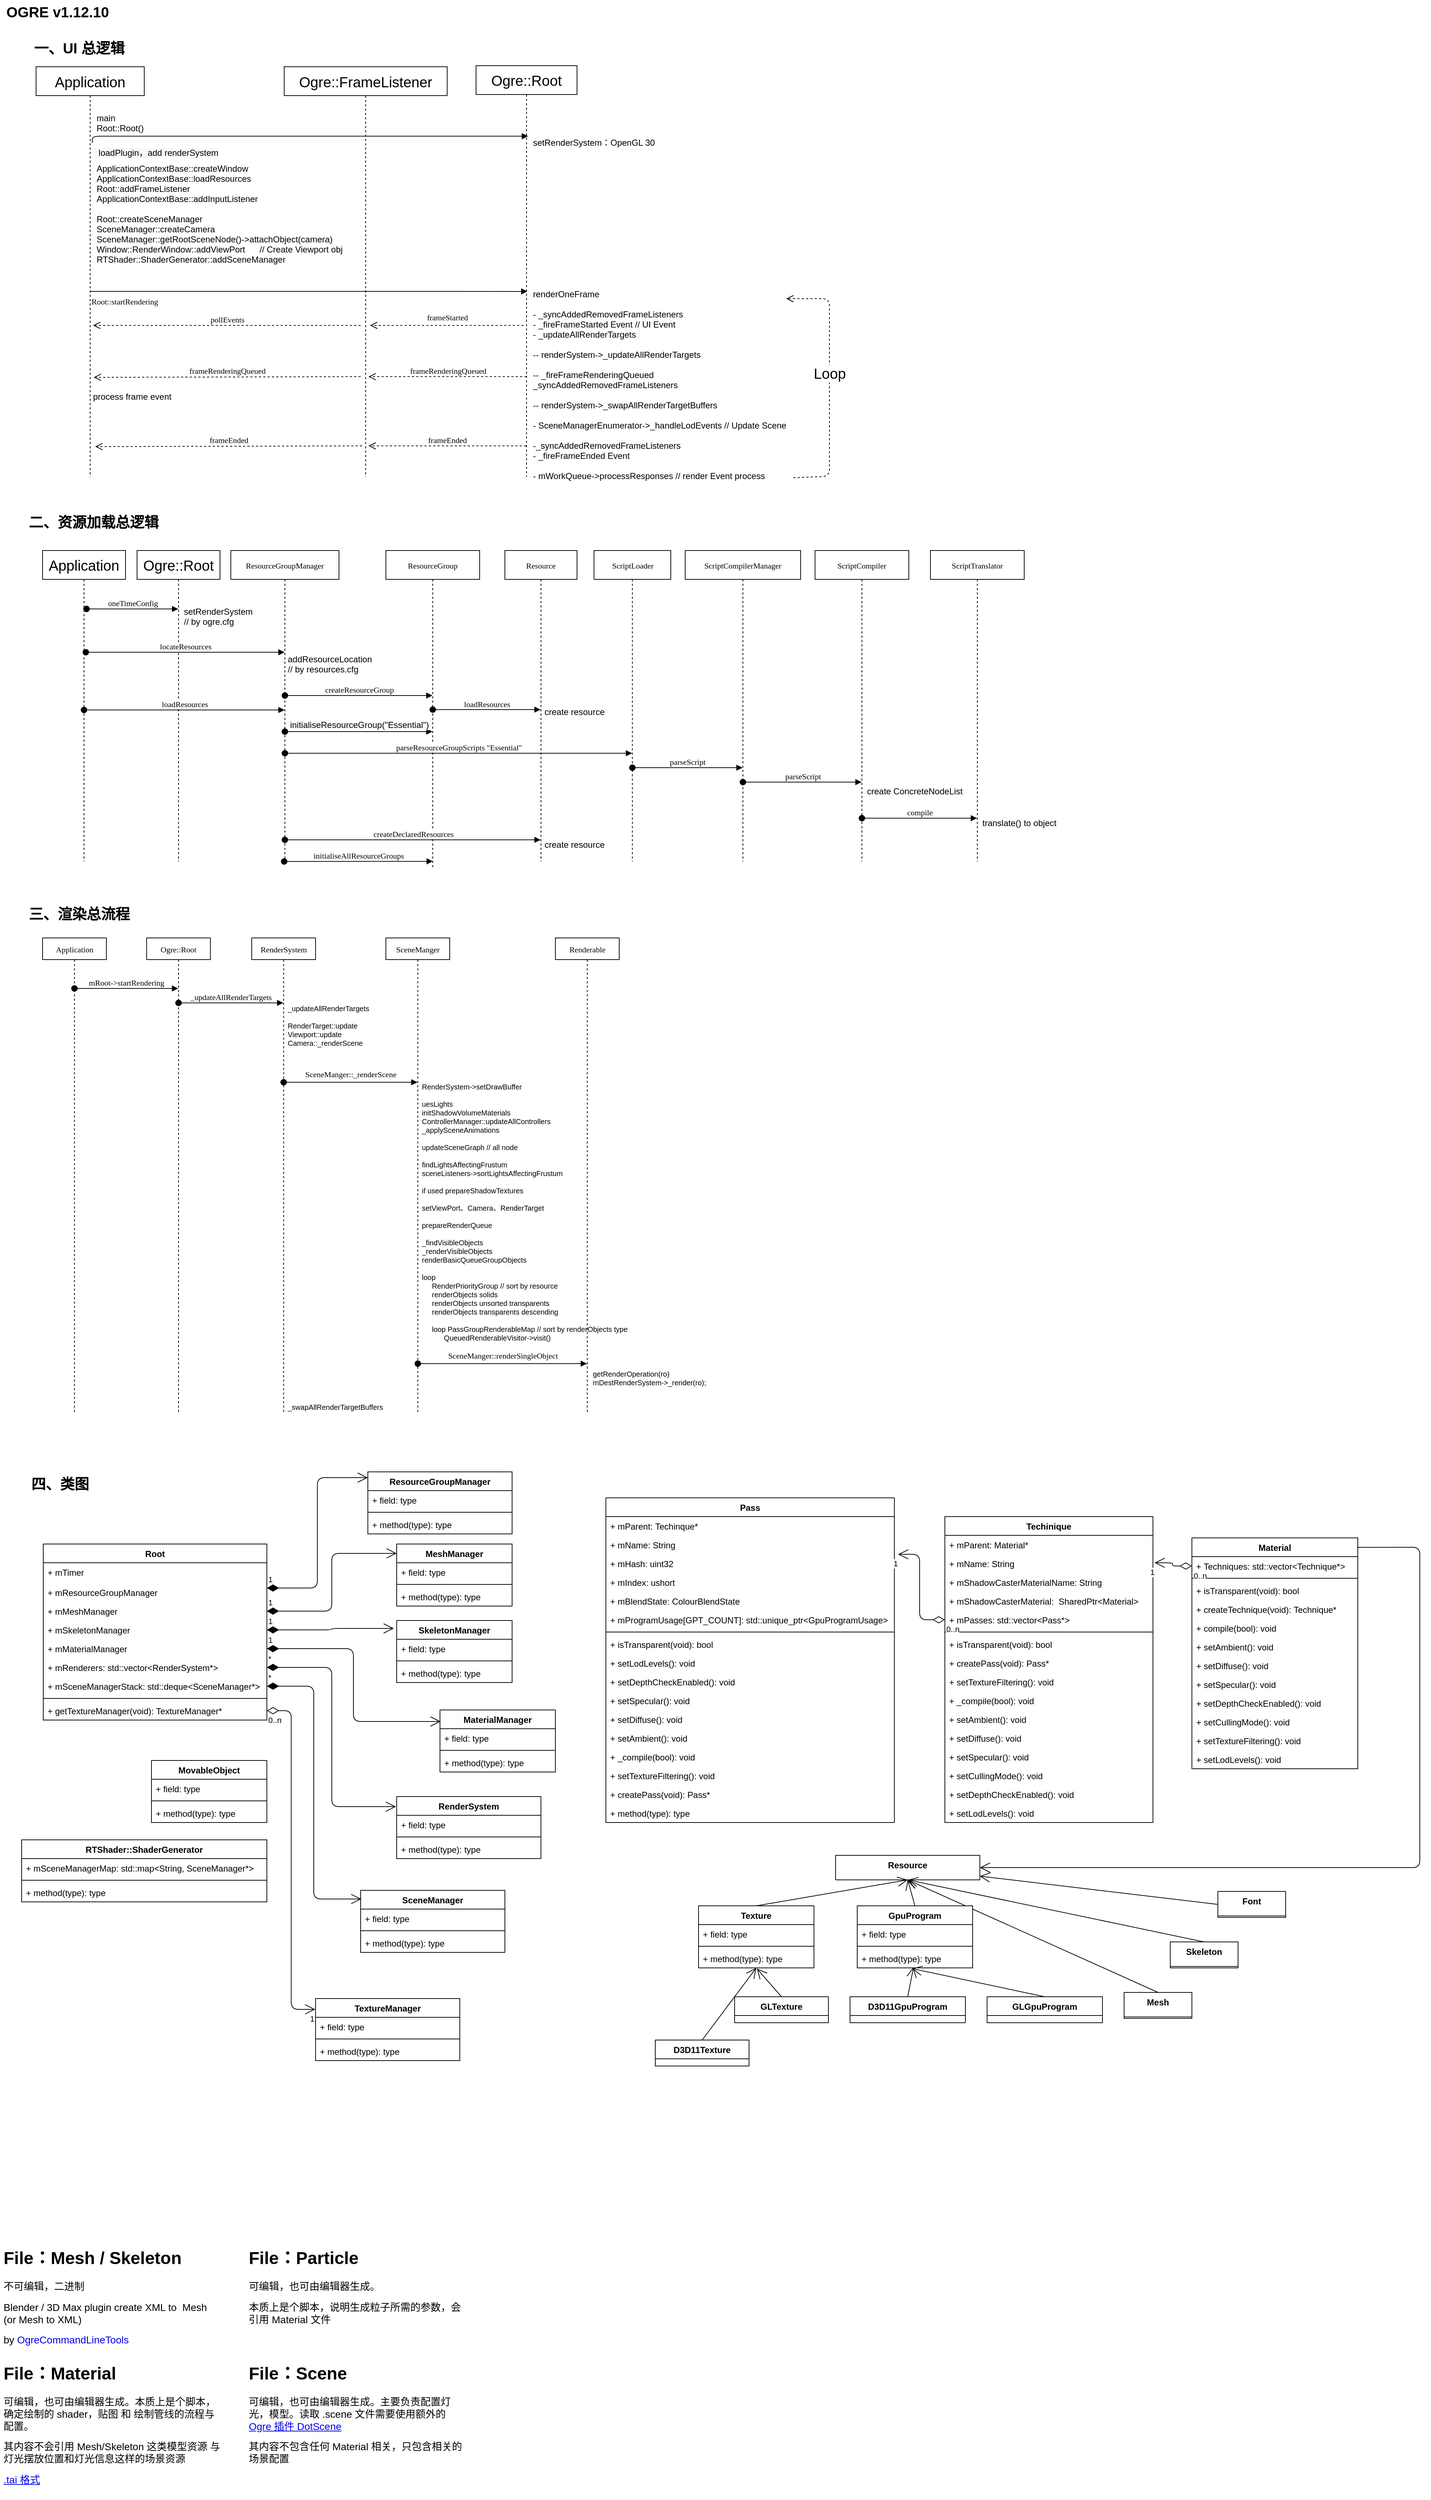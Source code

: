<mxfile version="14.6.13" type="github">
  <diagram id="2uamDSMp3M37Ztlf-tgj" name="Page-1">
    <mxGraphModel dx="1378" dy="3102" grid="1" gridSize="10" guides="1" tooltips="1" connect="1" arrows="1" fold="1" page="1" pageScale="1" pageWidth="827" pageHeight="1169" math="0" shadow="0">
      <root>
        <mxCell id="0" />
        <mxCell id="1" parent="0" />
        <mxCell id="jB5qyqG0pWGTz93OIbAg-146" value="_updateAllRenderTargets&#xa;&#xa;RenderTarget::update&#xa;Viewport::update&#xa;Camera::_renderScene" style="text;align=left;fontStyle=0;verticalAlign=middle;spacingLeft=3;spacingRight=3;rotatable=0;points=[[0,0.5],[1,0.5]];portConstraint=eastwest;fontSize=10;fillColor=none;" parent="1" vertex="1">
          <mxGeometry x="414" y="-920" width="146" height="63" as="geometry" />
        </mxCell>
        <mxCell id="zWcjs0OMuB9KEEBCAnvX-1" value="Root" style="swimlane;fontStyle=1;align=center;verticalAlign=top;childLayout=stackLayout;horizontal=1;startSize=26;horizontalStack=0;resizeParent=1;resizeParentMax=0;resizeLast=0;collapsible=1;marginBottom=0;" parent="1" vertex="1">
          <mxGeometry x="80" y="-170" width="310" height="244" as="geometry">
            <mxRectangle x="20" y="160" width="60" height="26" as="alternateBounds" />
          </mxGeometry>
        </mxCell>
        <mxCell id="zWcjs0OMuB9KEEBCAnvX-6" value="+ mTimer" style="text;strokeColor=none;fillColor=none;align=left;verticalAlign=top;spacingLeft=4;spacingRight=4;overflow=hidden;rotatable=0;points=[[0,0.5],[1,0.5]];portConstraint=eastwest;" parent="zWcjs0OMuB9KEEBCAnvX-1" vertex="1">
          <mxGeometry y="26" width="310" height="28" as="geometry" />
        </mxCell>
        <mxCell id="zWcjs0OMuB9KEEBCAnvX-8" value="+ mResourceGroupManager&#xa;" style="text;strokeColor=none;fillColor=none;align=left;verticalAlign=top;spacingLeft=4;spacingRight=4;overflow=hidden;rotatable=0;points=[[0,0.5],[1,0.5]];portConstraint=eastwest;" parent="zWcjs0OMuB9KEEBCAnvX-1" vertex="1">
          <mxGeometry y="54" width="310" height="26" as="geometry" />
        </mxCell>
        <mxCell id="zWcjs0OMuB9KEEBCAnvX-9" value="+ mMeshManager&#xa;" style="text;strokeColor=none;fillColor=none;align=left;verticalAlign=top;spacingLeft=4;spacingRight=4;overflow=hidden;rotatable=0;points=[[0,0.5],[1,0.5]];portConstraint=eastwest;" parent="zWcjs0OMuB9KEEBCAnvX-1" vertex="1">
          <mxGeometry y="80" width="310" height="26" as="geometry" />
        </mxCell>
        <mxCell id="zWcjs0OMuB9KEEBCAnvX-12" value="+ mSkeletonManager&#xa;" style="text;strokeColor=none;fillColor=none;align=left;verticalAlign=top;spacingLeft=4;spacingRight=4;overflow=hidden;rotatable=0;points=[[0,0.5],[1,0.5]];portConstraint=eastwest;" parent="zWcjs0OMuB9KEEBCAnvX-1" vertex="1">
          <mxGeometry y="106" width="310" height="26" as="geometry" />
        </mxCell>
        <mxCell id="zWcjs0OMuB9KEEBCAnvX-5" value="+ mMaterialManager&#xa;" style="text;strokeColor=none;fillColor=none;align=left;verticalAlign=top;spacingLeft=4;spacingRight=4;overflow=hidden;rotatable=0;points=[[0,0.5],[1,0.5]];portConstraint=eastwest;" parent="zWcjs0OMuB9KEEBCAnvX-1" vertex="1">
          <mxGeometry y="132" width="310" height="26" as="geometry" />
        </mxCell>
        <mxCell id="zWcjs0OMuB9KEEBCAnvX-2" value="+ mRenderers: std::vector&lt;RenderSystem*&gt;" style="text;strokeColor=none;fillColor=none;align=left;verticalAlign=top;spacingLeft=4;spacingRight=4;overflow=hidden;rotatable=0;points=[[0,0.5],[1,0.5]];portConstraint=eastwest;" parent="zWcjs0OMuB9KEEBCAnvX-1" vertex="1">
          <mxGeometry y="158" width="310" height="26" as="geometry" />
        </mxCell>
        <mxCell id="zWcjs0OMuB9KEEBCAnvX-10" value="+ mSceneManagerStack: std::deque&lt;SceneManager*&gt;&#xa;" style="text;strokeColor=none;fillColor=none;align=left;verticalAlign=top;spacingLeft=4;spacingRight=4;overflow=hidden;rotatable=0;points=[[0,0.5],[1,0.5]];portConstraint=eastwest;" parent="zWcjs0OMuB9KEEBCAnvX-1" vertex="1">
          <mxGeometry y="184" width="310" height="26" as="geometry" />
        </mxCell>
        <mxCell id="zWcjs0OMuB9KEEBCAnvX-3" value="" style="line;strokeWidth=1;fillColor=none;align=left;verticalAlign=middle;spacingTop=-1;spacingLeft=3;spacingRight=3;rotatable=0;labelPosition=right;points=[];portConstraint=eastwest;" parent="zWcjs0OMuB9KEEBCAnvX-1" vertex="1">
          <mxGeometry y="210" width="310" height="8" as="geometry" />
        </mxCell>
        <mxCell id="zWcjs0OMuB9KEEBCAnvX-4" value="+ getTextureManager(void): TextureManager*" style="text;strokeColor=none;fillColor=none;align=left;verticalAlign=top;spacingLeft=4;spacingRight=4;overflow=hidden;rotatable=0;points=[[0,0.5],[1,0.5]];portConstraint=eastwest;" parent="zWcjs0OMuB9KEEBCAnvX-1" vertex="1">
          <mxGeometry y="218" width="310" height="26" as="geometry" />
        </mxCell>
        <mxCell id="L6r7v4rmBGlz0XZG1nLP-1" value="MeshManager" style="swimlane;fontStyle=1;align=center;verticalAlign=top;childLayout=stackLayout;horizontal=1;startSize=26;horizontalStack=0;resizeParent=1;resizeParentMax=0;resizeLast=0;collapsible=1;marginBottom=0;" parent="1" vertex="1">
          <mxGeometry x="570" y="-170" width="160" height="86" as="geometry" />
        </mxCell>
        <mxCell id="L6r7v4rmBGlz0XZG1nLP-2" value="+ field: type" style="text;strokeColor=none;fillColor=none;align=left;verticalAlign=top;spacingLeft=4;spacingRight=4;overflow=hidden;rotatable=0;points=[[0,0.5],[1,0.5]];portConstraint=eastwest;" parent="L6r7v4rmBGlz0XZG1nLP-1" vertex="1">
          <mxGeometry y="26" width="160" height="26" as="geometry" />
        </mxCell>
        <mxCell id="L6r7v4rmBGlz0XZG1nLP-3" value="" style="line;strokeWidth=1;fillColor=none;align=left;verticalAlign=middle;spacingTop=-1;spacingLeft=3;spacingRight=3;rotatable=0;labelPosition=right;points=[];portConstraint=eastwest;" parent="L6r7v4rmBGlz0XZG1nLP-1" vertex="1">
          <mxGeometry y="52" width="160" height="8" as="geometry" />
        </mxCell>
        <mxCell id="L6r7v4rmBGlz0XZG1nLP-4" value="+ method(type): type" style="text;strokeColor=none;fillColor=none;align=left;verticalAlign=top;spacingLeft=4;spacingRight=4;overflow=hidden;rotatable=0;points=[[0,0.5],[1,0.5]];portConstraint=eastwest;" parent="L6r7v4rmBGlz0XZG1nLP-1" vertex="1">
          <mxGeometry y="60" width="160" height="26" as="geometry" />
        </mxCell>
        <mxCell id="L6r7v4rmBGlz0XZG1nLP-6" value="MaterialManager" style="swimlane;fontStyle=1;align=center;verticalAlign=top;childLayout=stackLayout;horizontal=1;startSize=26;horizontalStack=0;resizeParent=1;resizeParentMax=0;resizeLast=0;collapsible=1;marginBottom=0;" parent="1" vertex="1">
          <mxGeometry x="630" y="60" width="160" height="86" as="geometry" />
        </mxCell>
        <mxCell id="L6r7v4rmBGlz0XZG1nLP-7" value="+ field: type" style="text;strokeColor=none;fillColor=none;align=left;verticalAlign=top;spacingLeft=4;spacingRight=4;overflow=hidden;rotatable=0;points=[[0,0.5],[1,0.5]];portConstraint=eastwest;" parent="L6r7v4rmBGlz0XZG1nLP-6" vertex="1">
          <mxGeometry y="26" width="160" height="26" as="geometry" />
        </mxCell>
        <mxCell id="L6r7v4rmBGlz0XZG1nLP-8" value="" style="line;strokeWidth=1;fillColor=none;align=left;verticalAlign=middle;spacingTop=-1;spacingLeft=3;spacingRight=3;rotatable=0;labelPosition=right;points=[];portConstraint=eastwest;" parent="L6r7v4rmBGlz0XZG1nLP-6" vertex="1">
          <mxGeometry y="52" width="160" height="8" as="geometry" />
        </mxCell>
        <mxCell id="L6r7v4rmBGlz0XZG1nLP-9" value="+ method(type): type" style="text;strokeColor=none;fillColor=none;align=left;verticalAlign=top;spacingLeft=4;spacingRight=4;overflow=hidden;rotatable=0;points=[[0,0.5],[1,0.5]];portConstraint=eastwest;" parent="L6r7v4rmBGlz0XZG1nLP-6" vertex="1">
          <mxGeometry y="60" width="160" height="26" as="geometry" />
        </mxCell>
        <mxCell id="L6r7v4rmBGlz0XZG1nLP-12" value="ResourceGroupManager" style="swimlane;fontStyle=1;align=center;verticalAlign=top;childLayout=stackLayout;horizontal=1;startSize=26;horizontalStack=0;resizeParent=1;resizeParentMax=0;resizeLast=0;collapsible=1;marginBottom=0;" parent="1" vertex="1">
          <mxGeometry x="530" y="-270" width="200" height="86" as="geometry" />
        </mxCell>
        <mxCell id="L6r7v4rmBGlz0XZG1nLP-13" value="+ field: type" style="text;strokeColor=none;fillColor=none;align=left;verticalAlign=top;spacingLeft=4;spacingRight=4;overflow=hidden;rotatable=0;points=[[0,0.5],[1,0.5]];portConstraint=eastwest;" parent="L6r7v4rmBGlz0XZG1nLP-12" vertex="1">
          <mxGeometry y="26" width="200" height="26" as="geometry" />
        </mxCell>
        <mxCell id="L6r7v4rmBGlz0XZG1nLP-14" value="" style="line;strokeWidth=1;fillColor=none;align=left;verticalAlign=middle;spacingTop=-1;spacingLeft=3;spacingRight=3;rotatable=0;labelPosition=right;points=[];portConstraint=eastwest;" parent="L6r7v4rmBGlz0XZG1nLP-12" vertex="1">
          <mxGeometry y="52" width="200" height="8" as="geometry" />
        </mxCell>
        <mxCell id="L6r7v4rmBGlz0XZG1nLP-15" value="+ method(type): type" style="text;strokeColor=none;fillColor=none;align=left;verticalAlign=top;spacingLeft=4;spacingRight=4;overflow=hidden;rotatable=0;points=[[0,0.5],[1,0.5]];portConstraint=eastwest;" parent="L6r7v4rmBGlz0XZG1nLP-12" vertex="1">
          <mxGeometry y="60" width="200" height="26" as="geometry" />
        </mxCell>
        <mxCell id="L6r7v4rmBGlz0XZG1nLP-16" value="SkeletonManager" style="swimlane;fontStyle=1;align=center;verticalAlign=top;childLayout=stackLayout;horizontal=1;startSize=26;horizontalStack=0;resizeParent=1;resizeParentMax=0;resizeLast=0;collapsible=1;marginBottom=0;" parent="1" vertex="1">
          <mxGeometry x="570" y="-64" width="160" height="86" as="geometry" />
        </mxCell>
        <mxCell id="L6r7v4rmBGlz0XZG1nLP-17" value="+ field: type" style="text;strokeColor=none;fillColor=none;align=left;verticalAlign=top;spacingLeft=4;spacingRight=4;overflow=hidden;rotatable=0;points=[[0,0.5],[1,0.5]];portConstraint=eastwest;" parent="L6r7v4rmBGlz0XZG1nLP-16" vertex="1">
          <mxGeometry y="26" width="160" height="26" as="geometry" />
        </mxCell>
        <mxCell id="L6r7v4rmBGlz0XZG1nLP-18" value="" style="line;strokeWidth=1;fillColor=none;align=left;verticalAlign=middle;spacingTop=-1;spacingLeft=3;spacingRight=3;rotatable=0;labelPosition=right;points=[];portConstraint=eastwest;" parent="L6r7v4rmBGlz0XZG1nLP-16" vertex="1">
          <mxGeometry y="52" width="160" height="8" as="geometry" />
        </mxCell>
        <mxCell id="L6r7v4rmBGlz0XZG1nLP-19" value="+ method(type): type" style="text;strokeColor=none;fillColor=none;align=left;verticalAlign=top;spacingLeft=4;spacingRight=4;overflow=hidden;rotatable=0;points=[[0,0.5],[1,0.5]];portConstraint=eastwest;" parent="L6r7v4rmBGlz0XZG1nLP-16" vertex="1">
          <mxGeometry y="60" width="160" height="26" as="geometry" />
        </mxCell>
        <mxCell id="L6r7v4rmBGlz0XZG1nLP-21" value="RenderSystem" style="swimlane;fontStyle=1;align=center;verticalAlign=top;childLayout=stackLayout;horizontal=1;startSize=26;horizontalStack=0;resizeParent=1;resizeParentMax=0;resizeLast=0;collapsible=1;marginBottom=0;" parent="1" vertex="1">
          <mxGeometry x="570" y="180" width="200" height="86" as="geometry" />
        </mxCell>
        <mxCell id="L6r7v4rmBGlz0XZG1nLP-22" value="+ field: type" style="text;strokeColor=none;fillColor=none;align=left;verticalAlign=top;spacingLeft=4;spacingRight=4;overflow=hidden;rotatable=0;points=[[0,0.5],[1,0.5]];portConstraint=eastwest;" parent="L6r7v4rmBGlz0XZG1nLP-21" vertex="1">
          <mxGeometry y="26" width="200" height="26" as="geometry" />
        </mxCell>
        <mxCell id="L6r7v4rmBGlz0XZG1nLP-23" value="" style="line;strokeWidth=1;fillColor=none;align=left;verticalAlign=middle;spacingTop=-1;spacingLeft=3;spacingRight=3;rotatable=0;labelPosition=right;points=[];portConstraint=eastwest;" parent="L6r7v4rmBGlz0XZG1nLP-21" vertex="1">
          <mxGeometry y="52" width="200" height="8" as="geometry" />
        </mxCell>
        <mxCell id="L6r7v4rmBGlz0XZG1nLP-24" value="+ method(type): type" style="text;strokeColor=none;fillColor=none;align=left;verticalAlign=top;spacingLeft=4;spacingRight=4;overflow=hidden;rotatable=0;points=[[0,0.5],[1,0.5]];portConstraint=eastwest;" parent="L6r7v4rmBGlz0XZG1nLP-21" vertex="1">
          <mxGeometry y="60" width="200" height="26" as="geometry" />
        </mxCell>
        <mxCell id="L6r7v4rmBGlz0XZG1nLP-26" value="*" style="endArrow=open;html=1;endSize=12;startArrow=diamondThin;startSize=14;startFill=1;edgeStyle=orthogonalEdgeStyle;align=left;verticalAlign=bottom;exitX=1;exitY=0.5;exitDx=0;exitDy=0;entryX=-0.005;entryY=0.163;entryDx=0;entryDy=0;entryPerimeter=0;" parent="1" source="zWcjs0OMuB9KEEBCAnvX-2" target="L6r7v4rmBGlz0XZG1nLP-21" edge="1">
          <mxGeometry x="-1" y="3" relative="1" as="geometry">
            <mxPoint x="456" y="220" as="sourcePoint" />
            <mxPoint x="510" y="230" as="targetPoint" />
          </mxGeometry>
        </mxCell>
        <mxCell id="L6r7v4rmBGlz0XZG1nLP-27" value="SceneManager" style="swimlane;fontStyle=1;align=center;verticalAlign=top;childLayout=stackLayout;horizontal=1;startSize=26;horizontalStack=0;resizeParent=1;resizeParentMax=0;resizeLast=0;collapsible=1;marginBottom=0;" parent="1" vertex="1">
          <mxGeometry x="520" y="310" width="200" height="86" as="geometry" />
        </mxCell>
        <mxCell id="L6r7v4rmBGlz0XZG1nLP-28" value="+ field: type" style="text;strokeColor=none;fillColor=none;align=left;verticalAlign=top;spacingLeft=4;spacingRight=4;overflow=hidden;rotatable=0;points=[[0,0.5],[1,0.5]];portConstraint=eastwest;" parent="L6r7v4rmBGlz0XZG1nLP-27" vertex="1">
          <mxGeometry y="26" width="200" height="26" as="geometry" />
        </mxCell>
        <mxCell id="L6r7v4rmBGlz0XZG1nLP-29" value="" style="line;strokeWidth=1;fillColor=none;align=left;verticalAlign=middle;spacingTop=-1;spacingLeft=3;spacingRight=3;rotatable=0;labelPosition=right;points=[];portConstraint=eastwest;" parent="L6r7v4rmBGlz0XZG1nLP-27" vertex="1">
          <mxGeometry y="52" width="200" height="8" as="geometry" />
        </mxCell>
        <mxCell id="L6r7v4rmBGlz0XZG1nLP-30" value="+ method(type): type" style="text;strokeColor=none;fillColor=none;align=left;verticalAlign=top;spacingLeft=4;spacingRight=4;overflow=hidden;rotatable=0;points=[[0,0.5],[1,0.5]];portConstraint=eastwest;" parent="L6r7v4rmBGlz0XZG1nLP-27" vertex="1">
          <mxGeometry y="60" width="200" height="26" as="geometry" />
        </mxCell>
        <mxCell id="L6r7v4rmBGlz0XZG1nLP-31" value="*" style="endArrow=open;html=1;endSize=12;startArrow=diamondThin;startSize=14;startFill=1;edgeStyle=orthogonalEdgeStyle;align=left;verticalAlign=bottom;exitX=1;exitY=0.5;exitDx=0;exitDy=0;entryX=0.005;entryY=0.14;entryDx=0;entryDy=0;entryPerimeter=0;" parent="1" source="zWcjs0OMuB9KEEBCAnvX-10" target="L6r7v4rmBGlz0XZG1nLP-27" edge="1">
          <mxGeometry x="-1" y="3" relative="1" as="geometry">
            <mxPoint x="380" y="310" as="sourcePoint" />
            <mxPoint x="450" y="240" as="targetPoint" />
          </mxGeometry>
        </mxCell>
        <mxCell id="jB5qyqG0pWGTz93OIbAg-5" value="MovableObject" style="swimlane;fontStyle=1;align=center;verticalAlign=top;childLayout=stackLayout;horizontal=1;startSize=26;horizontalStack=0;resizeParent=1;resizeParentMax=0;resizeLast=0;collapsible=1;marginBottom=0;fillColor=#ffffff;" parent="1" vertex="1">
          <mxGeometry x="230" y="130" width="160" height="86" as="geometry" />
        </mxCell>
        <mxCell id="jB5qyqG0pWGTz93OIbAg-6" value="+ field: type" style="text;strokeColor=none;fillColor=none;align=left;verticalAlign=top;spacingLeft=4;spacingRight=4;overflow=hidden;rotatable=0;points=[[0,0.5],[1,0.5]];portConstraint=eastwest;" parent="jB5qyqG0pWGTz93OIbAg-5" vertex="1">
          <mxGeometry y="26" width="160" height="26" as="geometry" />
        </mxCell>
        <mxCell id="jB5qyqG0pWGTz93OIbAg-7" value="" style="line;strokeWidth=1;fillColor=none;align=left;verticalAlign=middle;spacingTop=-1;spacingLeft=3;spacingRight=3;rotatable=0;labelPosition=right;points=[];portConstraint=eastwest;" parent="jB5qyqG0pWGTz93OIbAg-5" vertex="1">
          <mxGeometry y="52" width="160" height="8" as="geometry" />
        </mxCell>
        <mxCell id="jB5qyqG0pWGTz93OIbAg-8" value="+ method(type): type" style="text;strokeColor=none;fillColor=none;align=left;verticalAlign=top;spacingLeft=4;spacingRight=4;overflow=hidden;rotatable=0;points=[[0,0.5],[1,0.5]];portConstraint=eastwest;" parent="jB5qyqG0pWGTz93OIbAg-5" vertex="1">
          <mxGeometry y="60" width="160" height="26" as="geometry" />
        </mxCell>
        <mxCell id="jB5qyqG0pWGTz93OIbAg-9" value="TextureManager" style="swimlane;fontStyle=1;align=center;verticalAlign=top;childLayout=stackLayout;horizontal=1;startSize=26;horizontalStack=0;resizeParent=1;resizeParentMax=0;resizeLast=0;collapsible=1;marginBottom=0;" parent="1" vertex="1">
          <mxGeometry x="457.5" y="460" width="200" height="86" as="geometry" />
        </mxCell>
        <mxCell id="jB5qyqG0pWGTz93OIbAg-10" value="+ field: type" style="text;strokeColor=none;fillColor=none;align=left;verticalAlign=top;spacingLeft=4;spacingRight=4;overflow=hidden;rotatable=0;points=[[0,0.5],[1,0.5]];portConstraint=eastwest;" parent="jB5qyqG0pWGTz93OIbAg-9" vertex="1">
          <mxGeometry y="26" width="200" height="26" as="geometry" />
        </mxCell>
        <mxCell id="jB5qyqG0pWGTz93OIbAg-11" value="" style="line;strokeWidth=1;fillColor=none;align=left;verticalAlign=middle;spacingTop=-1;spacingLeft=3;spacingRight=3;rotatable=0;labelPosition=right;points=[];portConstraint=eastwest;" parent="jB5qyqG0pWGTz93OIbAg-9" vertex="1">
          <mxGeometry y="52" width="200" height="8" as="geometry" />
        </mxCell>
        <mxCell id="jB5qyqG0pWGTz93OIbAg-12" value="+ method(type): type" style="text;strokeColor=none;fillColor=none;align=left;verticalAlign=top;spacingLeft=4;spacingRight=4;overflow=hidden;rotatable=0;points=[[0,0.5],[1,0.5]];portConstraint=eastwest;" parent="jB5qyqG0pWGTz93OIbAg-9" vertex="1">
          <mxGeometry y="60" width="200" height="26" as="geometry" />
        </mxCell>
        <mxCell id="jB5qyqG0pWGTz93OIbAg-15" value="" style="endArrow=open;html=1;endSize=12;startArrow=diamondThin;startSize=14;startFill=0;edgeStyle=orthogonalEdgeStyle;exitX=1;exitY=0.5;exitDx=0;exitDy=0;entryX=-0.002;entryY=0.174;entryDx=0;entryDy=0;entryPerimeter=0;" parent="1" source="zWcjs0OMuB9KEEBCAnvX-4" target="jB5qyqG0pWGTz93OIbAg-9" edge="1">
          <mxGeometry relative="1" as="geometry">
            <mxPoint x="410" y="140" as="sourcePoint" />
            <mxPoint x="380" y="410" as="targetPoint" />
          </mxGeometry>
        </mxCell>
        <mxCell id="jB5qyqG0pWGTz93OIbAg-16" value="0..n" style="edgeLabel;resizable=0;html=1;align=left;verticalAlign=top;" parent="jB5qyqG0pWGTz93OIbAg-15" connectable="0" vertex="1">
          <mxGeometry x="-1" relative="1" as="geometry" />
        </mxCell>
        <mxCell id="jB5qyqG0pWGTz93OIbAg-17" value="1" style="edgeLabel;resizable=0;html=1;align=right;verticalAlign=top;" parent="jB5qyqG0pWGTz93OIbAg-15" connectable="0" vertex="1">
          <mxGeometry x="1" relative="1" as="geometry" />
        </mxCell>
        <mxCell id="jB5qyqG0pWGTz93OIbAg-35" value="RTShader::ShaderGenerator" style="swimlane;fontStyle=1;align=center;verticalAlign=top;childLayout=stackLayout;horizontal=1;startSize=26;horizontalStack=0;resizeParent=1;resizeParentMax=0;resizeLast=0;collapsible=1;marginBottom=0;fillColor=#ffffff;" parent="1" vertex="1">
          <mxGeometry x="50" y="240" width="340" height="86" as="geometry" />
        </mxCell>
        <mxCell id="jB5qyqG0pWGTz93OIbAg-36" value="+ mSceneManagerMap: std::map&lt;String, SceneManager*&gt;  " style="text;strokeColor=none;fillColor=none;align=left;verticalAlign=top;spacingLeft=4;spacingRight=4;overflow=hidden;rotatable=0;points=[[0,0.5],[1,0.5]];portConstraint=eastwest;" parent="jB5qyqG0pWGTz93OIbAg-35" vertex="1">
          <mxGeometry y="26" width="340" height="26" as="geometry" />
        </mxCell>
        <mxCell id="jB5qyqG0pWGTz93OIbAg-37" value="" style="line;strokeWidth=1;fillColor=none;align=left;verticalAlign=middle;spacingTop=-1;spacingLeft=3;spacingRight=3;rotatable=0;labelPosition=right;points=[];portConstraint=eastwest;" parent="jB5qyqG0pWGTz93OIbAg-35" vertex="1">
          <mxGeometry y="52" width="340" height="8" as="geometry" />
        </mxCell>
        <mxCell id="jB5qyqG0pWGTz93OIbAg-38" value="+ method(type): type" style="text;strokeColor=none;fillColor=none;align=left;verticalAlign=top;spacingLeft=4;spacingRight=4;overflow=hidden;rotatable=0;points=[[0,0.5],[1,0.5]];portConstraint=eastwest;" parent="jB5qyqG0pWGTz93OIbAg-35" vertex="1">
          <mxGeometry y="60" width="340" height="26" as="geometry" />
        </mxCell>
        <mxCell id="jB5qyqG0pWGTz93OIbAg-70" value="一、UI 总逻辑" style="text;align=center;fontStyle=1;verticalAlign=middle;spacingLeft=3;spacingRight=3;strokeColor=none;rotatable=0;points=[[0,0.5],[1,0.5]];portConstraint=eastwest;fontSize=20;fontColor=#000000;fillColor=#ffffff;" parent="1" vertex="1">
          <mxGeometry x="50" y="-2260" width="160" height="30" as="geometry" />
        </mxCell>
        <mxCell id="jB5qyqG0pWGTz93OIbAg-96" value="二、资源加载总逻辑" style="text;align=center;fontStyle=1;verticalAlign=middle;spacingLeft=3;spacingRight=3;strokeColor=none;rotatable=0;points=[[0,0.5],[1,0.5]];portConstraint=eastwest;fontSize=20;fontColor=#000000;fillColor=#ffffff;" parent="1" vertex="1">
          <mxGeometry x="70" y="-1603" width="160" height="30" as="geometry" />
        </mxCell>
        <mxCell id="jB5qyqG0pWGTz93OIbAg-97" value="三、渲染总流程" style="text;align=center;fontStyle=1;verticalAlign=middle;spacingLeft=3;spacingRight=3;strokeColor=none;rotatable=0;points=[[0,0.5],[1,0.5]];portConstraint=eastwest;fontSize=20;fontColor=#000000;fillColor=#ffffff;" parent="1" vertex="1">
          <mxGeometry x="50" y="-1060" width="160" height="30" as="geometry" />
        </mxCell>
        <mxCell id="jB5qyqG0pWGTz93OIbAg-115" value="OGRE v1.12.10" style="text;align=center;fontStyle=1;verticalAlign=middle;spacingLeft=3;spacingRight=3;strokeColor=none;rotatable=0;points=[[0,0.5],[1,0.5]];portConstraint=eastwest;fontSize=20;fontColor=#000000;fillColor=#ffffff;" parent="1" vertex="1">
          <mxGeometry x="20" y="-2310" width="160" height="30" as="geometry" />
        </mxCell>
        <mxCell id="jB5qyqG0pWGTz93OIbAg-136" value="&lt;p style=&quot;margin: 0px ; font-stretch: normal ; font-size: 11px ; line-height: normal ; font-family: &amp;#34;menlo&amp;#34; ; background-color: rgb(255 , 255 , 255)&quot;&gt;Application&lt;/p&gt;" style="shape=umlLifeline;perimeter=lifelinePerimeter;whiteSpace=wrap;html=1;container=1;collapsible=0;recursiveResize=0;outlineConnect=0;fontSize=20;strokeColor=#000000;fillColor=#ffffff;align=center;size=30;" parent="1" vertex="1">
          <mxGeometry x="79" y="-1010" width="88.5" height="660" as="geometry" />
        </mxCell>
        <mxCell id="jB5qyqG0pWGTz93OIbAg-137" value="&lt;p style=&quot;margin: 0px ; font-stretch: normal ; font-size: 11px ; line-height: normal ; font-family: &amp;#34;menlo&amp;#34; ; background-color: rgb(255 , 255 , 255)&quot;&gt;Ogre::Root&lt;/p&gt;" style="shape=umlLifeline;perimeter=lifelinePerimeter;whiteSpace=wrap;html=1;container=1;collapsible=0;recursiveResize=0;outlineConnect=0;fontSize=20;strokeColor=#000000;fillColor=#ffffff;align=center;size=30;" parent="1" vertex="1">
          <mxGeometry x="223.25" y="-1010" width="88.5" height="660" as="geometry" />
        </mxCell>
        <mxCell id="jB5qyqG0pWGTz93OIbAg-138" value="&lt;p style=&quot;margin: 0px ; font-stretch: normal ; font-size: 11px ; line-height: normal ; font-family: &amp;#34;menlo&amp;#34; ; background-color: rgb(255 , 255 , 255)&quot;&gt;RenderSystem&lt;/p&gt;" style="shape=umlLifeline;perimeter=lifelinePerimeter;whiteSpace=wrap;html=1;container=1;collapsible=0;recursiveResize=0;outlineConnect=0;fontSize=20;strokeColor=#000000;fillColor=#ffffff;align=center;size=30;" parent="1" vertex="1">
          <mxGeometry x="369" y="-1010" width="88.5" height="660" as="geometry" />
        </mxCell>
        <mxCell id="jB5qyqG0pWGTz93OIbAg-139" value="&lt;p style=&quot;margin: 0px ; font-stretch: normal ; font-size: 11px ; line-height: normal ; font-family: &amp;#34;menlo&amp;#34; ; background-color: rgb(255 , 255 , 255)&quot;&gt;SceneManger&lt;/p&gt;" style="shape=umlLifeline;perimeter=lifelinePerimeter;whiteSpace=wrap;html=1;container=1;collapsible=0;recursiveResize=0;outlineConnect=0;fontSize=20;strokeColor=#000000;fillColor=#ffffff;align=center;size=30;" parent="1" vertex="1">
          <mxGeometry x="555" y="-1010" width="88.5" height="660" as="geometry" />
        </mxCell>
        <mxCell id="jB5qyqG0pWGTz93OIbAg-140" value="&lt;p style=&quot;margin: 0px ; font-stretch: normal ; font-size: 11px ; line-height: normal ; font-family: &amp;#34;menlo&amp;#34; ; background-color: rgb(255 , 255 , 255)&quot;&gt;Renderable&lt;/p&gt;" style="shape=umlLifeline;perimeter=lifelinePerimeter;whiteSpace=wrap;html=1;container=1;collapsible=0;recursiveResize=0;outlineConnect=0;fontSize=20;strokeColor=#000000;fillColor=#ffffff;align=center;size=30;" parent="1" vertex="1">
          <mxGeometry x="790" y="-1010" width="88.5" height="660" as="geometry" />
        </mxCell>
        <mxCell id="jB5qyqG0pWGTz93OIbAg-141" value="四、类图" style="text;align=center;fontStyle=1;verticalAlign=middle;spacingLeft=3;spacingRight=3;strokeColor=none;rotatable=0;points=[[0,0.5],[1,0.5]];portConstraint=eastwest;fontSize=20;fontColor=#000000;fillColor=#ffffff;" parent="1" vertex="1">
          <mxGeometry x="50" y="-270" width="106.75" height="30" as="geometry" />
        </mxCell>
        <mxCell id="jB5qyqG0pWGTz93OIbAg-142" value="&lt;p style=&quot;margin: 0px ; font-stretch: normal ; font-size: 11px ; line-height: normal ; font-family: &amp;#34;menlo&amp;#34;&quot;&gt;mRoot-&amp;gt;startRendering&lt;/p&gt;" style="html=1;verticalAlign=bottom;startArrow=oval;endArrow=block;startSize=8;fontSize=20;align=center;" parent="1" source="jB5qyqG0pWGTz93OIbAg-136" target="jB5qyqG0pWGTz93OIbAg-137" edge="1">
          <mxGeometry relative="1" as="geometry">
            <mxPoint x="126" y="-929.86" as="sourcePoint" />
            <mxPoint x="230" y="-930" as="targetPoint" />
            <Array as="points">
              <mxPoint x="250" y="-940" />
            </Array>
          </mxGeometry>
        </mxCell>
        <mxCell id="jB5qyqG0pWGTz93OIbAg-144" value="&lt;p style=&quot;margin: 0px ; font-stretch: normal ; font-size: 11px ; line-height: normal ; font-family: &amp;#34;menlo&amp;#34;&quot;&gt;_updateAllRenderTargets&lt;/p&gt;" style="html=1;verticalAlign=bottom;startArrow=oval;endArrow=block;startSize=8;fontSize=20;align=center;" parent="1" source="jB5qyqG0pWGTz93OIbAg-137" target="jB5qyqG0pWGTz93OIbAg-138" edge="1">
          <mxGeometry relative="1" as="geometry">
            <mxPoint x="280" y="-700" as="sourcePoint" />
            <mxPoint x="424.25" y="-700" as="targetPoint" />
            <Array as="points">
              <mxPoint x="380" y="-920" />
            </Array>
          </mxGeometry>
        </mxCell>
        <mxCell id="jB5qyqG0pWGTz93OIbAg-145" value="&lt;span style=&quot;font-family: &amp;#34;menlo&amp;#34; ; font-size: 11px&quot;&gt;SceneManger::&lt;/span&gt;&lt;span style=&quot;font-family: &amp;#34;menlo&amp;#34; ; font-size: 11px&quot;&gt;_renderScene&lt;/span&gt;&lt;span style=&quot;font-family: &amp;#34;menlo&amp;#34; ; font-size: 11px&quot;&gt;&lt;br&gt;&lt;/span&gt;" style="html=1;verticalAlign=bottom;startArrow=oval;endArrow=block;startSize=8;fontSize=20;align=center;" parent="1" source="jB5qyqG0pWGTz93OIbAg-138" target="jB5qyqG0pWGTz93OIbAg-139" edge="1">
          <mxGeometry relative="1" as="geometry">
            <mxPoint x="414" y="-780" as="sourcePoint" />
            <mxPoint x="560" y="-780" as="targetPoint" />
            <Array as="points">
              <mxPoint x="530" y="-810" />
            </Array>
          </mxGeometry>
        </mxCell>
        <mxCell id="jB5qyqG0pWGTz93OIbAg-147" value="RenderSystem-&gt;setDrawBuffer&#xa;&#xa;uesLights&#xa;initShadowVolumeMaterials&#xa;ControllerManager::updateAllControllers&#xa;_applySceneAnimations&#xa;&#xa;updateSceneGraph // all node&#xa;&#xa;findLightsAffectingFrustum&#xa;sceneListeners-&gt;sortLightsAffectingFrustum&#xa;&#xa;if used prepareShadowTextures&#xa;&#xa;setViewPort、Camera、RenderTarget&#xa;&#xa;prepareRenderQueue&#xa;&#xa;_findVisibleObjects&#xa;_renderVisibleObjects&#xa;renderBasicQueueGroupObjects&#xa;&#xa;loop&#xa;     RenderPriorityGroup // sort by resource&#xa;     renderObjects solids&#xa;     renderObjects unsorted transparents&#xa;     renderObjects transparents descending&#xa;     &#xa;     loop PassGroupRenderableMap // sort by renderObjects type&#xa;           QueuedRenderableVisitor-&gt;visit()" style="text;align=left;fontStyle=0;verticalAlign=middle;spacingLeft=3;spacingRight=3;rotatable=0;points=[[0,0.5],[1,0.5]];portConstraint=eastwest;fontSize=10;fillColor=none;" parent="1" vertex="1">
          <mxGeometry x="600" y="-812" width="300" height="364" as="geometry" />
        </mxCell>
        <mxCell id="jB5qyqG0pWGTz93OIbAg-149" value="_swapAllRenderTargetBuffers" style="text;align=left;fontStyle=0;verticalAlign=middle;spacingLeft=3;spacingRight=3;rotatable=0;points=[[0,0.5],[1,0.5]];portConstraint=eastwest;fontSize=10;fillColor=none;" parent="1" vertex="1">
          <mxGeometry x="414" y="-370" width="146" height="20" as="geometry" />
        </mxCell>
        <mxCell id="xXhJY52AnUQ5JiELdNjx-5" value="" style="group" vertex="1" connectable="0" parent="1">
          <mxGeometry x="70" y="-2219" width="1100" height="577" as="geometry" />
        </mxCell>
        <mxCell id="jB5qyqG0pWGTz93OIbAg-59" value="Application" style="shape=umlLifeline;perimeter=lifelinePerimeter;whiteSpace=wrap;html=1;container=1;collapsible=0;recursiveResize=0;outlineConnect=0;fontSize=20;fillColor=#ffffff;align=center;" parent="xXhJY52AnUQ5JiELdNjx-5" vertex="1">
          <mxGeometry y="1.5" width="150" height="568.5" as="geometry" />
        </mxCell>
        <mxCell id="jB5qyqG0pWGTz93OIbAg-62" value="main&#xa;Root::Root()&#xa;&#xa;&#xa;&#xa;ApplicationContextBase::createWindow&#xa;ApplicationContextBase::loadResources&#xa;Root::addFrameListener&#xa;ApplicationContextBase::addInputListener&#xa;&#xa;Root::createSceneManager&#xa;SceneManager::createCamera&#xa;SceneManager::getRootSceneNode()-&gt;attachObject(camera)&#xa;Window::RenderWindow::addViewPort      // Create Viewport obj&#xa;RTShader::ShaderGenerator::addSceneManager" style="text;align=left;fontStyle=0;verticalAlign=middle;spacingLeft=3;spacingRight=3;rotatable=0;points=[[0,0.5],[1,0.5]];portConstraint=eastwest;fontSize=12;fillColor=none;" parent="xXhJY52AnUQ5JiELdNjx-5" vertex="1">
          <mxGeometry x="79" y="55" width="350" height="230" as="geometry" />
        </mxCell>
        <mxCell id="jB5qyqG0pWGTz93OIbAg-63" value="Ogre::FrameListener" style="shape=umlLifeline;perimeter=lifelinePerimeter;whiteSpace=wrap;html=1;container=1;collapsible=0;recursiveResize=0;outlineConnect=0;fontSize=20;fillColor=#ffffff;align=center;" parent="xXhJY52AnUQ5JiELdNjx-5" vertex="1">
          <mxGeometry x="344" y="1.5" width="226" height="568.5" as="geometry" />
        </mxCell>
        <mxCell id="jB5qyqG0pWGTz93OIbAg-65" value="Ogre::Root" style="shape=umlLifeline;perimeter=lifelinePerimeter;whiteSpace=wrap;html=1;container=1;collapsible=0;recursiveResize=0;outlineConnect=0;fontSize=20;fillColor=#ffffff;align=center;" parent="xXhJY52AnUQ5JiELdNjx-5" vertex="1">
          <mxGeometry x="610" width="140" height="570" as="geometry" />
        </mxCell>
        <mxCell id="jB5qyqG0pWGTz93OIbAg-68" value="&lt;span style=&quot;font-family: &amp;#34;menlo&amp;#34; ; font-size: 11px&quot;&gt;Root::startRendering&lt;/span&gt;" style="endArrow=block;endFill=1;html=1;edgeStyle=orthogonalEdgeStyle;align=left;verticalAlign=top;fontSize=12;fontColor=#000000;entryX=-0.008;entryY=0.022;entryDx=0;entryDy=0;entryPerimeter=0;" parent="xXhJY52AnUQ5JiELdNjx-5" source="jB5qyqG0pWGTz93OIbAg-59" target="jB5qyqG0pWGTz93OIbAg-77" edge="1">
          <mxGeometry x="-1" relative="1" as="geometry">
            <mxPoint x="83" y="312" as="sourcePoint" />
            <mxPoint x="681" y="321.86" as="targetPoint" />
            <Array as="points">
              <mxPoint x="260" y="312" />
            </Array>
          </mxGeometry>
        </mxCell>
        <mxCell id="jB5qyqG0pWGTz93OIbAg-73" value="&lt;span style=&quot;background-color: rgb(248 , 249 , 250)&quot;&gt;&amp;nbsp; loadPlugin，add renderSystem&lt;br&gt;&lt;/span&gt;" style="endArrow=block;endFill=1;html=1;edgeStyle=orthogonalEdgeStyle;align=left;verticalAlign=top;fontSize=12;fontColor=#000000;exitX=0.9;exitY=0.092;exitDx=0;exitDy=0;exitPerimeter=0;entryX=0.2;entryY=-0.001;entryDx=0;entryDy=0;entryPerimeter=0;" parent="xXhJY52AnUQ5JiELdNjx-5" edge="1">
          <mxGeometry x="-1" relative="1" as="geometry">
            <mxPoint x="78" y="107.01" as="sourcePoint" />
            <mxPoint x="682" y="97.778" as="targetPoint" />
            <Array as="points">
              <mxPoint x="78" y="98" />
            </Array>
          </mxGeometry>
        </mxCell>
        <mxCell id="jB5qyqG0pWGTz93OIbAg-76" value="setRenderSystem：OpenGL 30" style="text;align=left;fontStyle=0;verticalAlign=middle;spacingLeft=3;spacingRight=3;rotatable=0;points=[[0,0.5],[1,0.5]];portConstraint=eastwest;fontSize=12;fillColor=none;" parent="xXhJY52AnUQ5JiELdNjx-5" vertex="1">
          <mxGeometry x="684" y="90" width="190" height="31.75" as="geometry" />
        </mxCell>
        <mxCell id="jB5qyqG0pWGTz93OIbAg-77" value="renderOneFrame&#xa;&#xa;- _syncAddedRemovedFrameListeners&#xa;- _fireFrameStarted Event // UI Event&#xa;- _updateAllRenderTargets&#xa;&#xa;-- renderSystem-&gt;_updateAllRenderTargets&#xa;&#xa;-- _fireFrameRenderingQueued&#xa;_syncAddedRemovedFrameListeners&#xa;&#xa;-- renderSystem-&gt;_swapAllRenderTargetBuffers&#xa;&#xa;- SceneManagerEnumerator-&gt;_handleLodEvents // Update Scene&#xa;&#xa;-_syncAddedRemovedFrameListeners&#xa;- _fireFrameEnded Event&#xa;&#xa;- mWorkQueue-&gt;processResponses // render Event process" style="text;align=left;fontStyle=0;verticalAlign=middle;spacingLeft=3;spacingRight=3;rotatable=0;points=[[0,0.5],[1,0.5]];portConstraint=eastwest;fontSize=12;fillColor=none;" parent="xXhJY52AnUQ5JiELdNjx-5" vertex="1">
          <mxGeometry x="684" y="307" width="359" height="270" as="geometry" />
        </mxCell>
        <mxCell id="jB5qyqG0pWGTz93OIbAg-87" value="&lt;span style=&quot;font-family: menlo; font-size: 11px; text-align: right;&quot;&gt;frameStarted&lt;/span&gt;" style="html=1;verticalAlign=bottom;endArrow=open;dashed=1;endSize=8;fontSize=20;align=center;entryX=1.1;entryY=0;entryDx=0;entryDy=0;entryPerimeter=0;" parent="xXhJY52AnUQ5JiELdNjx-5" edge="1">
          <mxGeometry relative="1" as="geometry">
            <mxPoint x="676" y="360" as="sourcePoint" />
            <mxPoint x="463" y="360" as="targetPoint" />
          </mxGeometry>
        </mxCell>
        <mxCell id="jB5qyqG0pWGTz93OIbAg-88" value="&lt;p style=&quot;margin: 0px; font-stretch: normal; font-size: 11px; line-height: normal; font-family: menlo;&quot;&gt;pollEvents&lt;/p&gt;" style="html=1;verticalAlign=bottom;endArrow=open;dashed=1;endSize=8;fontSize=20;align=center;entryX=1;entryY=0.059;entryDx=0;entryDy=0;entryPerimeter=0;" parent="xXhJY52AnUQ5JiELdNjx-5" edge="1">
          <mxGeometry relative="1" as="geometry">
            <mxPoint x="450" y="360" as="sourcePoint" />
            <mxPoint x="79" y="360" as="targetPoint" />
          </mxGeometry>
        </mxCell>
        <mxCell id="jB5qyqG0pWGTz93OIbAg-90" value="&lt;p style=&quot;margin: 0px; font-stretch: normal; font-size: 11px; line-height: normal; font-family: menlo;&quot;&gt;frameRenderingQueued&lt;/p&gt;" style="html=1;verticalAlign=bottom;endArrow=open;dashed=1;endSize=8;fontSize=20;align=center;entryX=0.9;entryY=0.381;entryDx=0;entryDy=0;entryPerimeter=0;" parent="xXhJY52AnUQ5JiELdNjx-5" edge="1">
          <mxGeometry relative="1" as="geometry">
            <mxPoint x="680" y="431" as="sourcePoint" />
            <mxPoint x="461" y="431.01" as="targetPoint" />
          </mxGeometry>
        </mxCell>
        <mxCell id="jB5qyqG0pWGTz93OIbAg-91" value="&lt;p style=&quot;margin: 0px; font-stretch: normal; font-size: 11px; line-height: normal; font-family: menlo;&quot;&gt;frameRenderingQueued&lt;/p&gt;" style="html=1;verticalAlign=bottom;endArrow=open;dashed=1;endSize=8;fontSize=20;align=center;" parent="xXhJY52AnUQ5JiELdNjx-5" edge="1">
          <mxGeometry relative="1" as="geometry">
            <mxPoint x="450" y="431" as="sourcePoint" />
            <mxPoint x="80" y="432" as="targetPoint" />
          </mxGeometry>
        </mxCell>
        <mxCell id="jB5qyqG0pWGTz93OIbAg-92" value="&lt;p style=&quot;margin: 0px; font-stretch: normal; font-size: 11px; line-height: normal; font-family: menlo;&quot;&gt;frameEnded&lt;/p&gt;" style="html=1;verticalAlign=bottom;endArrow=open;dashed=1;endSize=8;fontSize=20;align=center;" parent="xXhJY52AnUQ5JiELdNjx-5" edge="1">
          <mxGeometry relative="1" as="geometry">
            <mxPoint x="679.5" y="527" as="sourcePoint" />
            <mxPoint x="461" y="527" as="targetPoint" />
          </mxGeometry>
        </mxCell>
        <mxCell id="jB5qyqG0pWGTz93OIbAg-94" value="&lt;p style=&quot;margin: 0px ; font-stretch: normal ; font-size: 11px ; line-height: normal ; font-family: &amp;#34;menlo&amp;#34;&quot;&gt;frameEnded&lt;/p&gt;" style="html=1;verticalAlign=bottom;endArrow=open;dashed=1;endSize=8;fontSize=20;align=center;" parent="xXhJY52AnUQ5JiELdNjx-5" edge="1">
          <mxGeometry relative="1" as="geometry">
            <mxPoint x="452" y="527" as="sourcePoint" />
            <mxPoint x="82" y="528" as="targetPoint" />
          </mxGeometry>
        </mxCell>
        <mxCell id="jB5qyqG0pWGTz93OIbAg-95" value="Loop" style="html=1;verticalAlign=bottom;endArrow=open;dashed=1;endSize=8;fontSize=20;fontColor=#000000;align=center;exitX=1;exitY=0.956;exitDx=0;exitDy=0;exitPerimeter=0;" parent="xXhJY52AnUQ5JiELdNjx-5" edge="1">
          <mxGeometry relative="1" as="geometry">
            <mxPoint x="1050" y="571.12" as="sourcePoint" />
            <mxPoint x="1040" y="323" as="targetPoint" />
            <Array as="points">
              <mxPoint x="1100" y="569" />
              <mxPoint x="1100" y="323" />
            </Array>
          </mxGeometry>
        </mxCell>
        <mxCell id="jB5qyqG0pWGTz93OIbAg-98" value="process frame event" style="text;align=left;fontStyle=0;verticalAlign=middle;spacingLeft=3;spacingRight=3;rotatable=0;points=[[0,0.5],[1,0.5]];portConstraint=eastwest;fontSize=12;fillColor=none;" parent="xXhJY52AnUQ5JiELdNjx-5" vertex="1">
          <mxGeometry x="74" y="442" width="190" height="31.75" as="geometry" />
        </mxCell>
        <mxCell id="xXhJY52AnUQ5JiELdNjx-6" value="" style="group" vertex="1" connectable="0" parent="1">
          <mxGeometry x="79" y="-1547" width="1417" height="441" as="geometry" />
        </mxCell>
        <mxCell id="jB5qyqG0pWGTz93OIbAg-99" value="Application" style="shape=umlLifeline;perimeter=lifelinePerimeter;whiteSpace=wrap;html=1;container=1;collapsible=0;recursiveResize=0;outlineConnect=0;fontSize=20;fontColor=#000000;strokeColor=#000000;fillColor=#ffffff;align=center;" parent="xXhJY52AnUQ5JiELdNjx-6" vertex="1">
          <mxGeometry width="115" height="431" as="geometry" />
        </mxCell>
        <mxCell id="jB5qyqG0pWGTz93OIbAg-101" value="Ogre::Root" style="shape=umlLifeline;perimeter=lifelinePerimeter;whiteSpace=wrap;html=1;container=1;collapsible=0;recursiveResize=0;outlineConnect=0;fontSize=20;fontColor=#000000;strokeColor=#000000;fillColor=#ffffff;align=center;" parent="xXhJY52AnUQ5JiELdNjx-6" vertex="1">
          <mxGeometry x="131" width="115" height="431" as="geometry" />
        </mxCell>
        <mxCell id="jB5qyqG0pWGTz93OIbAg-102" value="setRenderSystem&#xa;// by ogre.cfg" style="text;align=left;fontStyle=0;verticalAlign=middle;spacingLeft=3;spacingRight=3;rotatable=0;points=[[0,0.5],[1,0.5]];portConstraint=eastwest;fontSize=12;fillColor=none;" parent="xXhJY52AnUQ5JiELdNjx-6" vertex="1">
          <mxGeometry x="191" y="75" width="107" height="31.75" as="geometry" />
        </mxCell>
        <mxCell id="jB5qyqG0pWGTz93OIbAg-106" value="&lt;p style=&quot;margin: 0px; font-stretch: normal; font-size: 11px; line-height: normal; font-family: menlo;&quot;&gt;oneTimeConfig&lt;/p&gt;" style="html=1;verticalAlign=bottom;startArrow=oval;endArrow=block;startSize=8;fontSize=20;align=center;" parent="xXhJY52AnUQ5JiELdNjx-6" target="jB5qyqG0pWGTz93OIbAg-101" edge="1">
          <mxGeometry relative="1" as="geometry">
            <mxPoint x="61" y="81" as="sourcePoint" />
            <mxPoint x="181" y="81" as="targetPoint" />
          </mxGeometry>
        </mxCell>
        <mxCell id="jB5qyqG0pWGTz93OIbAg-108" value="&lt;p style=&quot;margin: 0px; font-stretch: normal; font-size: 11px; line-height: normal; font-family: menlo; background-color: rgb(255, 255, 255);&quot;&gt;ResourceGroupManager&lt;/p&gt;" style="shape=umlLifeline;perimeter=lifelinePerimeter;whiteSpace=wrap;html=1;container=1;collapsible=0;recursiveResize=0;outlineConnect=0;fontSize=20;strokeColor=#000000;fillColor=#ffffff;align=center;" parent="xXhJY52AnUQ5JiELdNjx-6" vertex="1">
          <mxGeometry x="261" width="150" height="431" as="geometry" />
        </mxCell>
        <mxCell id="jB5qyqG0pWGTz93OIbAg-109" value="&lt;p style=&quot;margin: 0px; font-stretch: normal; font-size: 11px; line-height: normal; font-family: menlo;&quot;&gt;locateResources&lt;/p&gt;" style="html=1;verticalAlign=bottom;startArrow=oval;endArrow=block;startSize=8;fontSize=20;align=center;" parent="xXhJY52AnUQ5JiELdNjx-6" target="jB5qyqG0pWGTz93OIbAg-108" edge="1">
          <mxGeometry relative="1" as="geometry">
            <mxPoint x="60" y="141" as="sourcePoint" />
            <mxPoint x="185" y="141" as="targetPoint" />
          </mxGeometry>
        </mxCell>
        <mxCell id="jB5qyqG0pWGTz93OIbAg-110" value="&lt;p style=&quot;margin: 0px; font-stretch: normal; font-size: 11px; line-height: normal; font-family: menlo; background-color: rgb(255, 255, 255);&quot;&gt;ResourceGroup&lt;/p&gt;" style="shape=umlLifeline;perimeter=lifelinePerimeter;whiteSpace=wrap;html=1;container=1;collapsible=0;recursiveResize=0;outlineConnect=0;fontSize=20;strokeColor=#000000;fillColor=#ffffff;align=center;" parent="xXhJY52AnUQ5JiELdNjx-6" vertex="1">
          <mxGeometry x="476" width="130" height="441" as="geometry" />
        </mxCell>
        <mxCell id="jB5qyqG0pWGTz93OIbAg-111" value="&lt;p style=&quot;margin: 0px ; font-stretch: normal ; font-size: 11px ; line-height: normal ; font-family: &amp;#34;menlo&amp;#34; ; background-color: rgb(255 , 255 , 255)&quot;&gt;Resource&lt;/p&gt;" style="shape=umlLifeline;perimeter=lifelinePerimeter;whiteSpace=wrap;html=1;container=1;collapsible=0;recursiveResize=0;outlineConnect=0;fontSize=20;strokeColor=#000000;fillColor=#ffffff;align=center;" parent="xXhJY52AnUQ5JiELdNjx-6" vertex="1">
          <mxGeometry x="641" width="100" height="431" as="geometry" />
        </mxCell>
        <mxCell id="jB5qyqG0pWGTz93OIbAg-112" value="addResourceLocation&#xa;// by resources.cfg" style="text;align=left;fontStyle=0;verticalAlign=middle;spacingLeft=3;spacingRight=3;rotatable=0;points=[[0,0.5],[1,0.5]];portConstraint=eastwest;fontSize=12;fillColor=none;" parent="xXhJY52AnUQ5JiELdNjx-6" vertex="1">
          <mxGeometry x="335" y="141" width="126" height="31.75" as="geometry" />
        </mxCell>
        <mxCell id="jB5qyqG0pWGTz93OIbAg-113" value="&lt;p style=&quot;margin: 0px; font-stretch: normal; font-size: 11px; line-height: normal; font-family: menlo;&quot;&gt;loadResources&lt;/p&gt;" style="html=1;verticalAlign=bottom;startArrow=oval;endArrow=block;startSize=8;fontSize=20;align=center;" parent="xXhJY52AnUQ5JiELdNjx-6" source="jB5qyqG0pWGTz93OIbAg-110" target="jB5qyqG0pWGTz93OIbAg-111" edge="1">
          <mxGeometry relative="1" as="geometry">
            <mxPoint x="541" y="301" as="sourcePoint" />
            <mxPoint x="816.5" y="271" as="targetPoint" />
          </mxGeometry>
        </mxCell>
        <mxCell id="jB5qyqG0pWGTz93OIbAg-116" value="&lt;p style=&quot;margin: 0px ; font-stretch: normal ; font-size: 11px ; line-height: normal ; font-family: &amp;#34;menlo&amp;#34;&quot;&gt;&lt;span style=&quot;font-family: &amp;#34;helvetica&amp;#34; ; font-size: 12px ; text-align: left&quot;&gt;initialiseResourceGroup(&quot;Essential&quot;)&lt;/span&gt;&lt;br&gt;&lt;/p&gt;" style="html=1;verticalAlign=bottom;startArrow=oval;endArrow=block;startSize=8;fontSize=20;align=center;fillColor=none;" parent="xXhJY52AnUQ5JiELdNjx-6" source="jB5qyqG0pWGTz93OIbAg-108" target="jB5qyqG0pWGTz93OIbAg-110" edge="1">
          <mxGeometry relative="1" as="geometry">
            <mxPoint x="341" y="241" as="sourcePoint" />
            <mxPoint x="610.5" y="241" as="targetPoint" />
            <Array as="points">
              <mxPoint x="491" y="251" />
            </Array>
          </mxGeometry>
        </mxCell>
        <mxCell id="jB5qyqG0pWGTz93OIbAg-118" value="&lt;p style=&quot;margin: 0px; font-stretch: normal; font-size: 11px; line-height: normal; font-family: menlo;&quot;&gt;loadResources&lt;/p&gt;" style="html=1;verticalAlign=bottom;startArrow=oval;endArrow=block;startSize=8;fontSize=20;align=center;" parent="xXhJY52AnUQ5JiELdNjx-6" source="jB5qyqG0pWGTz93OIbAg-99" target="jB5qyqG0pWGTz93OIbAg-108" edge="1">
          <mxGeometry relative="1" as="geometry">
            <mxPoint x="69" y="221" as="sourcePoint" />
            <mxPoint x="331" y="221" as="targetPoint" />
            <Array as="points">
              <mxPoint x="281" y="221" />
            </Array>
          </mxGeometry>
        </mxCell>
        <mxCell id="jB5qyqG0pWGTz93OIbAg-119" value="&lt;p style=&quot;margin: 0px ; font-stretch: normal ; font-size: 11px ; line-height: normal ; font-family: &amp;#34;menlo&amp;#34;&quot;&gt;&lt;span style=&quot;font-family: &amp;#34;menlo&amp;#34;&quot;&gt;parseResourceGroupScripts &quot;Essential&quot;&lt;/span&gt;&lt;/p&gt;" style="html=1;verticalAlign=bottom;startArrow=oval;endArrow=block;startSize=8;fontSize=20;align=center;fillColor=none;" parent="xXhJY52AnUQ5JiELdNjx-6" source="jB5qyqG0pWGTz93OIbAg-108" target="jB5qyqG0pWGTz93OIbAg-122" edge="1">
          <mxGeometry relative="1" as="geometry">
            <mxPoint x="336" y="271" as="sourcePoint" />
            <mxPoint x="540.5" y="291" as="targetPoint" />
            <Array as="points">
              <mxPoint x="711" y="281" />
            </Array>
          </mxGeometry>
        </mxCell>
        <mxCell id="jB5qyqG0pWGTz93OIbAg-120" value="&lt;p style=&quot;margin: 0px; font-stretch: normal; font-size: 11px; line-height: normal; font-family: menlo; background-color: rgb(255, 255, 255);&quot;&gt;ScriptCompilerManager&lt;/p&gt;" style="shape=umlLifeline;perimeter=lifelinePerimeter;whiteSpace=wrap;html=1;container=1;collapsible=0;recursiveResize=0;outlineConnect=0;fontSize=20;strokeColor=#000000;fillColor=#ffffff;align=center;" parent="xXhJY52AnUQ5JiELdNjx-6" vertex="1">
          <mxGeometry x="891" width="160" height="431" as="geometry" />
        </mxCell>
        <mxCell id="jB5qyqG0pWGTz93OIbAg-121" value="&lt;p style=&quot;margin: 0px; font-stretch: normal; font-size: 11px; line-height: normal; font-family: menlo; background-color: rgb(255, 255, 255);&quot;&gt;ScriptCompiler&lt;/p&gt;" style="shape=umlLifeline;perimeter=lifelinePerimeter;whiteSpace=wrap;html=1;container=1;collapsible=0;recursiveResize=0;outlineConnect=0;fontSize=20;strokeColor=#000000;fillColor=#ffffff;align=center;" parent="xXhJY52AnUQ5JiELdNjx-6" vertex="1">
          <mxGeometry x="1071" width="130" height="431" as="geometry" />
        </mxCell>
        <mxCell id="jB5qyqG0pWGTz93OIbAg-122" value="&lt;p style=&quot;margin: 0px; font-stretch: normal; font-size: 11px; line-height: normal; font-family: menlo; background-color: rgb(255, 255, 255);&quot;&gt;ScriptLoader&lt;/p&gt;" style="shape=umlLifeline;perimeter=lifelinePerimeter;whiteSpace=wrap;html=1;container=1;collapsible=0;recursiveResize=0;outlineConnect=0;fontSize=20;strokeColor=#000000;fillColor=#ffffff;align=center;" parent="xXhJY52AnUQ5JiELdNjx-6" vertex="1">
          <mxGeometry x="764.5" width="106.5" height="431" as="geometry" />
        </mxCell>
        <mxCell id="jB5qyqG0pWGTz93OIbAg-123" value="&lt;p style=&quot;margin: 0px; font-stretch: normal; font-size: 11px; line-height: normal; font-family: menlo;&quot;&gt;parseScript&lt;/p&gt;" style="html=1;verticalAlign=bottom;startArrow=oval;endArrow=block;startSize=8;fontSize=20;align=center;" parent="xXhJY52AnUQ5JiELdNjx-6" source="jB5qyqG0pWGTz93OIbAg-122" target="jB5qyqG0pWGTz93OIbAg-120" edge="1">
          <mxGeometry relative="1" as="geometry">
            <mxPoint x="821" y="291" as="sourcePoint" />
            <mxPoint x="971" y="291" as="targetPoint" />
            <Array as="points">
              <mxPoint x="941" y="301" />
            </Array>
          </mxGeometry>
        </mxCell>
        <mxCell id="jB5qyqG0pWGTz93OIbAg-124" value="&lt;p style=&quot;margin: 0px; font-stretch: normal; font-size: 11px; line-height: normal; font-family: menlo;&quot;&gt;parseScript&lt;/p&gt;" style="html=1;verticalAlign=bottom;startArrow=oval;endArrow=block;startSize=8;fontSize=20;align=center;" parent="xXhJY52AnUQ5JiELdNjx-6" source="jB5qyqG0pWGTz93OIbAg-120" target="jB5qyqG0pWGTz93OIbAg-121" edge="1">
          <mxGeometry relative="1" as="geometry">
            <mxPoint x="971" y="311" as="sourcePoint" />
            <mxPoint x="1124.25" y="311" as="targetPoint" />
            <Array as="points">
              <mxPoint x="1101" y="321" />
            </Array>
          </mxGeometry>
        </mxCell>
        <mxCell id="jB5qyqG0pWGTz93OIbAg-125" value="create ConcreteNodeList" style="text;align=left;fontStyle=0;verticalAlign=middle;spacingLeft=3;spacingRight=3;rotatable=0;points=[[0,0.5],[1,0.5]];portConstraint=eastwest;fontSize=12;fillColor=none;" parent="xXhJY52AnUQ5JiELdNjx-6" vertex="1">
          <mxGeometry x="1138" y="317" width="160" height="31.75" as="geometry" />
        </mxCell>
        <mxCell id="jB5qyqG0pWGTz93OIbAg-128" value="&lt;p style=&quot;margin: 0px; font-stretch: normal; font-size: 11px; line-height: normal; font-family: menlo;&quot;&gt;createResourceGroup&lt;/p&gt;" style="html=1;verticalAlign=bottom;startArrow=oval;endArrow=block;startSize=8;fontSize=20;align=center;" parent="xXhJY52AnUQ5JiELdNjx-6" source="jB5qyqG0pWGTz93OIbAg-108" target="jB5qyqG0pWGTz93OIbAg-110" edge="1">
          <mxGeometry relative="1" as="geometry">
            <mxPoint x="335" y="181" as="sourcePoint" />
            <mxPoint x="462" y="181" as="targetPoint" />
            <Array as="points">
              <mxPoint x="501" y="201" />
            </Array>
          </mxGeometry>
        </mxCell>
        <mxCell id="jB5qyqG0pWGTz93OIbAg-129" value="&lt;p style=&quot;margin: 0px; font-stretch: normal; font-size: 11px; line-height: normal; font-family: menlo; background-color: rgb(255, 255, 255);&quot;&gt;ScriptTranslator&lt;/p&gt;" style="shape=umlLifeline;perimeter=lifelinePerimeter;whiteSpace=wrap;html=1;container=1;collapsible=0;recursiveResize=0;outlineConnect=0;fontSize=20;strokeColor=#000000;fillColor=#ffffff;align=center;" parent="xXhJY52AnUQ5JiELdNjx-6" vertex="1">
          <mxGeometry x="1231" width="130" height="431" as="geometry" />
        </mxCell>
        <mxCell id="jB5qyqG0pWGTz93OIbAg-130" value="&lt;p style=&quot;margin: 0px ; font-stretch: normal ; font-size: 11px ; line-height: normal ; font-family: &amp;#34;menlo&amp;#34;&quot;&gt;compile&lt;/p&gt;" style="html=1;verticalAlign=bottom;startArrow=oval;endArrow=block;startSize=8;fontSize=20;align=center;" parent="xXhJY52AnUQ5JiELdNjx-6" source="jB5qyqG0pWGTz93OIbAg-121" target="jB5qyqG0pWGTz93OIbAg-129" edge="1">
          <mxGeometry relative="1" as="geometry">
            <mxPoint x="1140" y="371" as="sourcePoint" />
            <mxPoint x="1305" y="371" as="targetPoint" />
            <Array as="points">
              <mxPoint x="1261" y="371" />
            </Array>
          </mxGeometry>
        </mxCell>
        <mxCell id="jB5qyqG0pWGTz93OIbAg-131" value="translate() to object" style="text;align=left;fontStyle=0;verticalAlign=middle;spacingLeft=3;spacingRight=3;rotatable=0;points=[[0,0.5],[1,0.5]];portConstraint=eastwest;fontSize=12;fillColor=none;" parent="xXhJY52AnUQ5JiELdNjx-6" vertex="1">
          <mxGeometry x="1298" y="361" width="119" height="31.75" as="geometry" />
        </mxCell>
        <mxCell id="jB5qyqG0pWGTz93OIbAg-132" value="&lt;p style=&quot;margin: 0px ; font-stretch: normal ; font-size: 11px ; line-height: normal ; font-family: &amp;#34;menlo&amp;#34;&quot;&gt;createDeclaredResources&lt;/p&gt;" style="html=1;verticalAlign=bottom;startArrow=oval;endArrow=block;startSize=8;fontSize=20;align=center;fillColor=none;" parent="xXhJY52AnUQ5JiELdNjx-6" source="jB5qyqG0pWGTz93OIbAg-108" target="jB5qyqG0pWGTz93OIbAg-111" edge="1">
          <mxGeometry relative="1" as="geometry">
            <mxPoint x="345.5" y="291" as="sourcePoint" />
            <mxPoint x="827.25" y="291" as="targetPoint" />
            <Array as="points">
              <mxPoint x="471" y="401" />
            </Array>
          </mxGeometry>
        </mxCell>
        <mxCell id="jB5qyqG0pWGTz93OIbAg-133" value="create resource" style="text;align=left;fontStyle=0;verticalAlign=middle;spacingLeft=3;spacingRight=3;rotatable=0;points=[[0,0.5],[1,0.5]];portConstraint=eastwest;fontSize=12;fillColor=none;" parent="xXhJY52AnUQ5JiELdNjx-6" vertex="1">
          <mxGeometry x="691" y="207" width="100" height="31.75" as="geometry" />
        </mxCell>
        <mxCell id="jB5qyqG0pWGTz93OIbAg-134" value="create resource" style="text;align=left;fontStyle=0;verticalAlign=middle;spacingLeft=3;spacingRight=3;rotatable=0;points=[[0,0.5],[1,0.5]];portConstraint=eastwest;fontSize=12;fillColor=none;" parent="xXhJY52AnUQ5JiELdNjx-6" vertex="1">
          <mxGeometry x="691" y="391" width="100" height="31.75" as="geometry" />
        </mxCell>
        <mxCell id="jB5qyqG0pWGTz93OIbAg-135" value="&lt;p style=&quot;margin: 0px ; font-stretch: normal ; font-size: 11px ; line-height: normal ; font-family: &amp;#34;menlo&amp;#34;&quot;&gt;initialiseAllResourceGroups&lt;/p&gt;" style="html=1;verticalAlign=bottom;startArrow=oval;endArrow=block;startSize=8;fontSize=20;align=center;entryX=0.5;entryY=0.977;entryDx=0;entryDy=0;entryPerimeter=0;" parent="xXhJY52AnUQ5JiELdNjx-6" target="jB5qyqG0pWGTz93OIbAg-110" edge="1">
          <mxGeometry relative="1" as="geometry">
            <mxPoint x="335" y="431" as="sourcePoint" />
            <mxPoint x="606" y="431" as="targetPoint" />
          </mxGeometry>
        </mxCell>
        <mxCell id="xXhJY52AnUQ5JiELdNjx-2" value="&lt;h1&gt;File：Material&lt;/h1&gt;&lt;p&gt;&lt;span style=&quot;font-size: 14px ; background-color: rgb(255 , 255 , 255)&quot;&gt;可编辑，也可由编辑器生成。本质上是个脚本，确定绘制的 shader，贴图 和 绘制管线的流程与配置。&lt;/span&gt;&lt;/p&gt;&lt;p&gt;&lt;span style=&quot;font-size: 14px ; background-color: rgb(255 , 255 , 255)&quot;&gt;其内容不会引用 Mesh/Skeleton 这类模型资源 与 灯光摆放位置和灯光信息这样的场景资源&lt;/span&gt;&lt;/p&gt;&lt;p&gt;&lt;span style=&quot;font-size: 14px ; background-color: rgb(255 , 255 , 255)&quot;&gt;&lt;a href=&quot;https://ogrecave.github.io/ogre-next/api/2.2/class_ogre_1_1_r_t_shader_1_1_texture_atlas_sampler_factory.html&quot;&gt;.tai 格式&lt;/a&gt;&lt;/span&gt;&lt;/p&gt;&lt;p&gt;&lt;/p&gt;" style="text;html=1;strokeColor=none;fillColor=none;spacing=5;spacingTop=-20;whiteSpace=wrap;overflow=hidden;rounded=0;" vertex="1" parent="1">
          <mxGeometry x="20" y="960" width="310" height="194" as="geometry" />
        </mxCell>
        <mxCell id="xXhJY52AnUQ5JiELdNjx-1" value="&lt;h1&gt;File：Mesh / Skeleton&lt;/h1&gt;&lt;p&gt;&lt;span style=&quot;background-color: rgb(255 , 255 , 255)&quot;&gt;&lt;span style=&quot;font-size: 14px&quot;&gt;不可编辑，二进制&lt;/span&gt;&lt;/span&gt;&lt;/p&gt;&lt;p&gt;&lt;span style=&quot;background-color: rgb(255 , 255 , 255)&quot;&gt;&lt;span style=&quot;font-size: 14px&quot;&gt;Blender / 3D Max plugin&lt;/span&gt;&lt;/span&gt;&lt;span style=&quot;background-color: rgb(255 , 255 , 255)&quot;&gt;&lt;span style=&quot;font-size: 14px&quot;&gt;&amp;nbsp;create XML to &amp;nbsp;Mesh (or Mesh to XML)&lt;/span&gt;&lt;/span&gt;&lt;/p&gt;&lt;p&gt;&lt;span style=&quot;background-color: rgb(255 , 255 , 255)&quot;&gt;&lt;span style=&quot;font-size: 14px&quot;&gt;by&amp;nbsp;&lt;/span&gt;&lt;/span&gt;&lt;a href=&quot;https://sourceforge.net/projects/ogre/files/ogre-tools/&quot; style=&quot;font-size: 14px ; box-sizing: border-box ; outline: none ; margin: 0px ; padding: 0px ; text-decoration: none ; cursor: pointer ; word-wrap: break-word&quot;&gt;OgreCommandLineTools&lt;/a&gt;&lt;/p&gt;" style="text;html=1;strokeColor=none;fillColor=none;spacing=5;spacingTop=-20;whiteSpace=wrap;overflow=hidden;rounded=0;" vertex="1" parent="1">
          <mxGeometry x="20" y="800" width="310" height="146" as="geometry" />
        </mxCell>
        <mxCell id="xXhJY52AnUQ5JiELdNjx-3" value="&lt;h1&gt;File：Particle&lt;/h1&gt;&lt;p&gt;&lt;span style=&quot;font-size: 14px ; background-color: rgb(255 , 255 , 255)&quot;&gt;可编辑，也可由编辑器生成。&lt;/span&gt;&lt;/p&gt;&lt;p&gt;&lt;span style=&quot;font-size: 14px ; background-color: rgb(255 , 255 , 255)&quot;&gt;本质上是个脚本，说明生成粒子所需的参数，会引用 Material 文件&lt;/span&gt;&lt;/p&gt;&lt;p&gt;&lt;span style=&quot;font-size: 14px ; background-color: rgb(255 , 255 , 255)&quot;&gt;&lt;/span&gt;&lt;/p&gt;&lt;p&gt;&lt;/p&gt;" style="text;html=1;strokeColor=none;fillColor=none;spacing=5;spacingTop=-20;whiteSpace=wrap;overflow=hidden;rounded=0;" vertex="1" parent="1">
          <mxGeometry x="360" y="800" width="310" height="120" as="geometry" />
        </mxCell>
        <mxCell id="xXhJY52AnUQ5JiELdNjx-7" value="&lt;h1&gt;File：Scene&lt;/h1&gt;&lt;p&gt;&lt;span style=&quot;font-size: 14px ; background-color: rgb(255 , 255 , 255)&quot;&gt;可编辑，也可由编辑器生成。主要负责配置灯光，模型。读取 .scene 文件需要使用额外的 &lt;a href=&quot;https://wiki.ogre3d.org/DotScene&quot;&gt;Ogre 插件 DotScene&lt;/a&gt;&lt;/span&gt;&lt;/p&gt;&lt;p&gt;&lt;span style=&quot;font-size: 14px ; background-color: rgb(255 , 255 , 255)&quot;&gt;其内容不包含任何 Material 相关，只包含相关的场景配置&lt;/span&gt;&lt;/p&gt;&lt;p&gt;&lt;span style=&quot;font-size: 14px ; background-color: rgb(255 , 255 , 255)&quot;&gt;&lt;/span&gt;&lt;/p&gt;&lt;p&gt;&lt;/p&gt;" style="text;html=1;strokeColor=none;fillColor=none;spacing=5;spacingTop=-20;whiteSpace=wrap;overflow=hidden;rounded=0;" vertex="1" parent="1">
          <mxGeometry x="360" y="960" width="310" height="150" as="geometry" />
        </mxCell>
        <mxCell id="xXhJY52AnUQ5JiELdNjx-8" value="&lt;span style=&quot;font-family: &amp;#34;menlo&amp;#34; ; font-size: 11px&quot;&gt;SceneManger::&lt;/span&gt;&lt;span style=&quot;font-family: &amp;#34;menlo&amp;#34; ; font-size: 11px&quot;&gt;renderSingleObject&lt;/span&gt;" style="html=1;verticalAlign=bottom;startArrow=oval;endArrow=block;startSize=8;fontSize=20;align=center;" edge="1" parent="1" source="jB5qyqG0pWGTz93OIbAg-139" target="jB5qyqG0pWGTz93OIbAg-140">
          <mxGeometry relative="1" as="geometry">
            <mxPoint x="610" y="-420" as="sourcePoint" />
            <mxPoint x="796" y="-420" as="targetPoint" />
            <Array as="points">
              <mxPoint x="770" y="-420" />
            </Array>
          </mxGeometry>
        </mxCell>
        <mxCell id="xXhJY52AnUQ5JiELdNjx-9" value="getRenderOperation(ro)&#xa;mDestRenderSystem-&gt;_render(ro);" style="text;align=left;fontStyle=0;verticalAlign=middle;spacingLeft=3;spacingRight=3;rotatable=0;points=[[0,0.5],[1,0.5]];portConstraint=eastwest;fontSize=10;fillColor=none;" vertex="1" parent="1">
          <mxGeometry x="837" y="-420" width="146" height="40" as="geometry" />
        </mxCell>
        <mxCell id="xXhJY52AnUQ5JiELdNjx-11" value="Resource" style="swimlane;fontStyle=1;align=center;verticalAlign=top;childLayout=stackLayout;horizontal=1;startSize=34;horizontalStack=0;resizeParent=1;resizeParentMax=0;resizeLast=0;collapsible=1;marginBottom=0;" vertex="1" parent="1">
          <mxGeometry x="1178.5" y="261.5" width="200" height="34" as="geometry">
            <mxRectangle x="900" y="130" width="90" height="34" as="alternateBounds" />
          </mxGeometry>
        </mxCell>
        <mxCell id="xXhJY52AnUQ5JiELdNjx-15" value="Material" style="swimlane;fontStyle=1;align=center;verticalAlign=top;childLayout=stackLayout;horizontal=1;startSize=26;horizontalStack=0;resizeParent=1;resizeParentMax=0;resizeLast=0;collapsible=1;marginBottom=0;" vertex="1" parent="1">
          <mxGeometry x="1672.5" y="-178.5" width="230" height="320" as="geometry" />
        </mxCell>
        <mxCell id="xXhJY52AnUQ5JiELdNjx-16" value="+ Techniques: std::vector&lt;Technique*&gt;" style="text;strokeColor=none;fillColor=none;align=left;verticalAlign=top;spacingLeft=4;spacingRight=4;overflow=hidden;rotatable=0;points=[[0,0.5],[1,0.5]];portConstraint=eastwest;" vertex="1" parent="xXhJY52AnUQ5JiELdNjx-15">
          <mxGeometry y="26" width="230" height="26" as="geometry" />
        </mxCell>
        <mxCell id="xXhJY52AnUQ5JiELdNjx-17" value="" style="line;strokeWidth=1;fillColor=none;align=left;verticalAlign=middle;spacingTop=-1;spacingLeft=3;spacingRight=3;rotatable=0;labelPosition=right;points=[];portConstraint=eastwest;" vertex="1" parent="xXhJY52AnUQ5JiELdNjx-15">
          <mxGeometry y="52" width="230" height="8" as="geometry" />
        </mxCell>
        <mxCell id="xXhJY52AnUQ5JiELdNjx-92" value="+ isTransparent(void): bool" style="text;strokeColor=none;fillColor=none;align=left;verticalAlign=top;spacingLeft=4;spacingRight=4;overflow=hidden;rotatable=0;points=[[0,0.5],[1,0.5]];portConstraint=eastwest;" vertex="1" parent="xXhJY52AnUQ5JiELdNjx-15">
          <mxGeometry y="60" width="230" height="26" as="geometry" />
        </mxCell>
        <mxCell id="xXhJY52AnUQ5JiELdNjx-93" value="+ createTechnique(void): Technique*" style="text;strokeColor=none;fillColor=none;align=left;verticalAlign=top;spacingLeft=4;spacingRight=4;overflow=hidden;rotatable=0;points=[[0,0.5],[1,0.5]];portConstraint=eastwest;" vertex="1" parent="xXhJY52AnUQ5JiELdNjx-15">
          <mxGeometry y="86" width="230" height="26" as="geometry" />
        </mxCell>
        <mxCell id="xXhJY52AnUQ5JiELdNjx-96" value="+ compile(bool): void" style="text;strokeColor=none;fillColor=none;align=left;verticalAlign=top;spacingLeft=4;spacingRight=4;overflow=hidden;rotatable=0;points=[[0,0.5],[1,0.5]];portConstraint=eastwest;" vertex="1" parent="xXhJY52AnUQ5JiELdNjx-15">
          <mxGeometry y="112" width="230" height="26" as="geometry" />
        </mxCell>
        <mxCell id="xXhJY52AnUQ5JiELdNjx-97" value="+ setAmbient(): void" style="text;strokeColor=none;fillColor=none;align=left;verticalAlign=top;spacingLeft=4;spacingRight=4;overflow=hidden;rotatable=0;points=[[0,0.5],[1,0.5]];portConstraint=eastwest;" vertex="1" parent="xXhJY52AnUQ5JiELdNjx-15">
          <mxGeometry y="138" width="230" height="26" as="geometry" />
        </mxCell>
        <mxCell id="xXhJY52AnUQ5JiELdNjx-98" value="+ setDiffuse(): void" style="text;strokeColor=none;fillColor=none;align=left;verticalAlign=top;spacingLeft=4;spacingRight=4;overflow=hidden;rotatable=0;points=[[0,0.5],[1,0.5]];portConstraint=eastwest;" vertex="1" parent="xXhJY52AnUQ5JiELdNjx-15">
          <mxGeometry y="164" width="230" height="26" as="geometry" />
        </mxCell>
        <mxCell id="xXhJY52AnUQ5JiELdNjx-99" value="+ setSpecular(): void" style="text;strokeColor=none;fillColor=none;align=left;verticalAlign=top;spacingLeft=4;spacingRight=4;overflow=hidden;rotatable=0;points=[[0,0.5],[1,0.5]];portConstraint=eastwest;" vertex="1" parent="xXhJY52AnUQ5JiELdNjx-15">
          <mxGeometry y="190" width="230" height="26" as="geometry" />
        </mxCell>
        <mxCell id="xXhJY52AnUQ5JiELdNjx-100" value="+ setDepthCheckEnabled(): void" style="text;strokeColor=none;fillColor=none;align=left;verticalAlign=top;spacingLeft=4;spacingRight=4;overflow=hidden;rotatable=0;points=[[0,0.5],[1,0.5]];portConstraint=eastwest;" vertex="1" parent="xXhJY52AnUQ5JiELdNjx-15">
          <mxGeometry y="216" width="230" height="26" as="geometry" />
        </mxCell>
        <mxCell id="xXhJY52AnUQ5JiELdNjx-101" value="+ setCullingMode(): void" style="text;strokeColor=none;fillColor=none;align=left;verticalAlign=top;spacingLeft=4;spacingRight=4;overflow=hidden;rotatable=0;points=[[0,0.5],[1,0.5]];portConstraint=eastwest;" vertex="1" parent="xXhJY52AnUQ5JiELdNjx-15">
          <mxGeometry y="242" width="230" height="26" as="geometry" />
        </mxCell>
        <mxCell id="xXhJY52AnUQ5JiELdNjx-102" value="+ setTextureFiltering(): void" style="text;strokeColor=none;fillColor=none;align=left;verticalAlign=top;spacingLeft=4;spacingRight=4;overflow=hidden;rotatable=0;points=[[0,0.5],[1,0.5]];portConstraint=eastwest;" vertex="1" parent="xXhJY52AnUQ5JiELdNjx-15">
          <mxGeometry y="268" width="230" height="26" as="geometry" />
        </mxCell>
        <mxCell id="xXhJY52AnUQ5JiELdNjx-18" value="+ setLodLevels(): void" style="text;strokeColor=none;fillColor=none;align=left;verticalAlign=top;spacingLeft=4;spacingRight=4;overflow=hidden;rotatable=0;points=[[0,0.5],[1,0.5]];portConstraint=eastwest;" vertex="1" parent="xXhJY52AnUQ5JiELdNjx-15">
          <mxGeometry y="294" width="230" height="26" as="geometry" />
        </mxCell>
        <mxCell id="xXhJY52AnUQ5JiELdNjx-20" value="" style="endArrow=open;endFill=1;endSize=12;html=1;entryX=1;entryY=0.5;entryDx=0;entryDy=0;exitX=0.996;exitY=0.041;exitDx=0;exitDy=0;exitPerimeter=0;" edge="1" parent="1" source="xXhJY52AnUQ5JiELdNjx-15" target="xXhJY52AnUQ5JiELdNjx-11">
          <mxGeometry width="160" relative="1" as="geometry">
            <mxPoint x="1850.5" y="-238.5" as="sourcePoint" />
            <mxPoint x="1278.5" y="261.5" as="targetPoint" />
            <Array as="points">
              <mxPoint x="1988.5" y="-165.5" />
              <mxPoint x="1988.5" y="278.5" />
            </Array>
          </mxGeometry>
        </mxCell>
        <mxCell id="xXhJY52AnUQ5JiELdNjx-25" value="Mesh" style="swimlane;fontStyle=1;align=center;verticalAlign=top;childLayout=stackLayout;horizontal=1;startSize=34;horizontalStack=0;resizeParent=1;resizeParentMax=0;resizeLast=0;collapsible=1;marginBottom=0;" vertex="1" parent="1">
          <mxGeometry x="1578.5" y="451.5" width="94" height="36" as="geometry">
            <mxRectangle x="900" y="130" width="90" height="34" as="alternateBounds" />
          </mxGeometry>
        </mxCell>
        <mxCell id="xXhJY52AnUQ5JiELdNjx-27" value="" style="endArrow=open;endFill=1;endSize=12;html=1;entryX=0.5;entryY=1;entryDx=0;entryDy=0;exitX=0.5;exitY=0;exitDx=0;exitDy=0;" edge="1" parent="1" source="xXhJY52AnUQ5JiELdNjx-25" target="xXhJY52AnUQ5JiELdNjx-11">
          <mxGeometry width="160" relative="1" as="geometry">
            <mxPoint x="1334.5" y="303.5" as="sourcePoint" />
            <mxPoint x="1404.5" y="213.5" as="targetPoint" />
          </mxGeometry>
        </mxCell>
        <mxCell id="xXhJY52AnUQ5JiELdNjx-28" value="Skeleton" style="swimlane;fontStyle=1;align=center;verticalAlign=top;childLayout=stackLayout;horizontal=1;startSize=34;horizontalStack=0;resizeParent=1;resizeParentMax=0;resizeLast=0;collapsible=1;marginBottom=0;" vertex="1" parent="1">
          <mxGeometry x="1642.5" y="381.5" width="94" height="36" as="geometry">
            <mxRectangle x="900" y="130" width="90" height="34" as="alternateBounds" />
          </mxGeometry>
        </mxCell>
        <mxCell id="xXhJY52AnUQ5JiELdNjx-29" value="" style="endArrow=open;endFill=1;endSize=12;html=1;exitX=0.5;exitY=0;exitDx=0;exitDy=0;entryX=0.5;entryY=1;entryDx=0;entryDy=0;" edge="1" parent="1" source="xXhJY52AnUQ5JiELdNjx-31" target="xXhJY52AnUQ5JiELdNjx-11">
          <mxGeometry width="160" relative="1" as="geometry">
            <mxPoint x="1481.5" y="303.5" as="sourcePoint" />
            <mxPoint x="1394.5" y="203.5" as="targetPoint" />
          </mxGeometry>
        </mxCell>
        <mxCell id="xXhJY52AnUQ5JiELdNjx-31" value="Texture" style="swimlane;fontStyle=1;align=center;verticalAlign=top;childLayout=stackLayout;horizontal=1;startSize=26;horizontalStack=0;resizeParent=1;resizeParentMax=0;resizeLast=0;collapsible=1;marginBottom=0;" vertex="1" parent="1">
          <mxGeometry x="988.5" y="331.5" width="160" height="86" as="geometry" />
        </mxCell>
        <mxCell id="xXhJY52AnUQ5JiELdNjx-32" value="+ field: type" style="text;strokeColor=none;fillColor=none;align=left;verticalAlign=top;spacingLeft=4;spacingRight=4;overflow=hidden;rotatable=0;points=[[0,0.5],[1,0.5]];portConstraint=eastwest;" vertex="1" parent="xXhJY52AnUQ5JiELdNjx-31">
          <mxGeometry y="26" width="160" height="26" as="geometry" />
        </mxCell>
        <mxCell id="xXhJY52AnUQ5JiELdNjx-33" value="" style="line;strokeWidth=1;fillColor=none;align=left;verticalAlign=middle;spacingTop=-1;spacingLeft=3;spacingRight=3;rotatable=0;labelPosition=right;points=[];portConstraint=eastwest;" vertex="1" parent="xXhJY52AnUQ5JiELdNjx-31">
          <mxGeometry y="52" width="160" height="8" as="geometry" />
        </mxCell>
        <mxCell id="xXhJY52AnUQ5JiELdNjx-34" value="+ method(type): type" style="text;strokeColor=none;fillColor=none;align=left;verticalAlign=top;spacingLeft=4;spacingRight=4;overflow=hidden;rotatable=0;points=[[0,0.5],[1,0.5]];portConstraint=eastwest;" vertex="1" parent="xXhJY52AnUQ5JiELdNjx-31">
          <mxGeometry y="60" width="160" height="26" as="geometry" />
        </mxCell>
        <mxCell id="xXhJY52AnUQ5JiELdNjx-35" value="" style="endArrow=open;endFill=1;endSize=12;html=1;entryX=0.5;entryY=1;entryDx=0;entryDy=0;exitX=0.5;exitY=0;exitDx=0;exitDy=0;" edge="1" parent="1" source="xXhJY52AnUQ5JiELdNjx-28" target="xXhJY52AnUQ5JiELdNjx-11">
          <mxGeometry width="160" relative="1" as="geometry">
            <mxPoint x="1587.5" y="303.5" as="sourcePoint" />
            <mxPoint x="1404.5" y="213.5" as="targetPoint" />
          </mxGeometry>
        </mxCell>
        <mxCell id="xXhJY52AnUQ5JiELdNjx-37" value="GpuProgram" style="swimlane;fontStyle=1;align=center;verticalAlign=top;childLayout=stackLayout;horizontal=1;startSize=26;horizontalStack=0;resizeParent=1;resizeParentMax=0;resizeLast=0;collapsible=1;marginBottom=0;" vertex="1" parent="1">
          <mxGeometry x="1208.5" y="331.5" width="160" height="86" as="geometry" />
        </mxCell>
        <mxCell id="xXhJY52AnUQ5JiELdNjx-38" value="+ field: type" style="text;strokeColor=none;fillColor=none;align=left;verticalAlign=top;spacingLeft=4;spacingRight=4;overflow=hidden;rotatable=0;points=[[0,0.5],[1,0.5]];portConstraint=eastwest;" vertex="1" parent="xXhJY52AnUQ5JiELdNjx-37">
          <mxGeometry y="26" width="160" height="26" as="geometry" />
        </mxCell>
        <mxCell id="xXhJY52AnUQ5JiELdNjx-39" value="" style="line;strokeWidth=1;fillColor=none;align=left;verticalAlign=middle;spacingTop=-1;spacingLeft=3;spacingRight=3;rotatable=0;labelPosition=right;points=[];portConstraint=eastwest;" vertex="1" parent="xXhJY52AnUQ5JiELdNjx-37">
          <mxGeometry y="52" width="160" height="8" as="geometry" />
        </mxCell>
        <mxCell id="xXhJY52AnUQ5JiELdNjx-40" value="+ method(type): type" style="text;strokeColor=none;fillColor=none;align=left;verticalAlign=top;spacingLeft=4;spacingRight=4;overflow=hidden;rotatable=0;points=[[0,0.5],[1,0.5]];portConstraint=eastwest;" vertex="1" parent="xXhJY52AnUQ5JiELdNjx-37">
          <mxGeometry y="60" width="160" height="26" as="geometry" />
        </mxCell>
        <mxCell id="xXhJY52AnUQ5JiELdNjx-41" value="" style="endArrow=open;endFill=1;endSize=12;html=1;entryX=0.5;entryY=1;entryDx=0;entryDy=0;exitX=0.5;exitY=0;exitDx=0;exitDy=0;" edge="1" parent="1" source="xXhJY52AnUQ5JiELdNjx-37" target="xXhJY52AnUQ5JiELdNjx-11">
          <mxGeometry width="160" relative="1" as="geometry">
            <mxPoint x="1334.5" y="303.5" as="sourcePoint" />
            <mxPoint x="1404.5" y="213.5" as="targetPoint" />
          </mxGeometry>
        </mxCell>
        <mxCell id="xXhJY52AnUQ5JiELdNjx-43" value="D3D11Texture" style="swimlane;fontStyle=1;align=center;verticalAlign=top;childLayout=stackLayout;horizontal=1;startSize=26;horizontalStack=0;resizeParent=1;resizeParentMax=0;resizeLast=0;collapsible=1;marginBottom=0;" vertex="1" parent="1">
          <mxGeometry x="928.5" y="517.5" width="130" height="36" as="geometry">
            <mxRectangle x="900" y="130" width="90" height="34" as="alternateBounds" />
          </mxGeometry>
        </mxCell>
        <mxCell id="xXhJY52AnUQ5JiELdNjx-44" value="" style="endArrow=open;endFill=1;endSize=12;html=1;exitX=0.5;exitY=0;exitDx=0;exitDy=0;entryX=0.5;entryY=1;entryDx=0;entryDy=0;entryPerimeter=0;" edge="1" parent="1" source="xXhJY52AnUQ5JiELdNjx-43" target="xXhJY52AnUQ5JiELdNjx-34">
          <mxGeometry width="160" relative="1" as="geometry">
            <mxPoint x="1508.5" y="303.5" as="sourcePoint" />
            <mxPoint x="1428.5" y="249.5" as="targetPoint" />
          </mxGeometry>
        </mxCell>
        <mxCell id="xXhJY52AnUQ5JiELdNjx-45" value="GLTexture" style="swimlane;fontStyle=1;align=center;verticalAlign=top;childLayout=stackLayout;horizontal=1;startSize=26;horizontalStack=0;resizeParent=1;resizeParentMax=0;resizeLast=0;collapsible=1;marginBottom=0;" vertex="1" parent="1">
          <mxGeometry x="1038.5" y="457.5" width="130" height="36" as="geometry">
            <mxRectangle x="900" y="130" width="90" height="34" as="alternateBounds" />
          </mxGeometry>
        </mxCell>
        <mxCell id="xXhJY52AnUQ5JiELdNjx-46" value="" style="endArrow=open;endFill=1;endSize=12;html=1;exitX=0.5;exitY=0;exitDx=0;exitDy=0;entryX=0.506;entryY=1.038;entryDx=0;entryDy=0;entryPerimeter=0;" edge="1" parent="1" source="xXhJY52AnUQ5JiELdNjx-45" target="xXhJY52AnUQ5JiELdNjx-34">
          <mxGeometry width="160" relative="1" as="geometry">
            <mxPoint x="1453.5" y="447.5" as="sourcePoint" />
            <mxPoint x="1508.5" y="389.5" as="targetPoint" />
          </mxGeometry>
        </mxCell>
        <mxCell id="xXhJY52AnUQ5JiELdNjx-47" value="D3D11GpuProgram" style="swimlane;fontStyle=1;align=center;verticalAlign=top;childLayout=stackLayout;horizontal=1;startSize=26;horizontalStack=0;resizeParent=1;resizeParentMax=0;resizeLast=0;collapsible=1;marginBottom=0;" vertex="1" parent="1">
          <mxGeometry x="1198.5" y="457.5" width="160" height="36" as="geometry">
            <mxRectangle x="900" y="130" width="90" height="34" as="alternateBounds" />
          </mxGeometry>
        </mxCell>
        <mxCell id="xXhJY52AnUQ5JiELdNjx-48" value="" style="endArrow=open;endFill=1;endSize=12;html=1;exitX=0.5;exitY=0;exitDx=0;exitDy=0;entryX=0.488;entryY=0.962;entryDx=0;entryDy=0;entryPerimeter=0;" edge="1" parent="1" source="xXhJY52AnUQ5JiELdNjx-47" target="xXhJY52AnUQ5JiELdNjx-40">
          <mxGeometry width="160" relative="1" as="geometry">
            <mxPoint x="1453.5" y="447.5" as="sourcePoint" />
            <mxPoint x="1143.5" y="380.5" as="targetPoint" />
          </mxGeometry>
        </mxCell>
        <mxCell id="xXhJY52AnUQ5JiELdNjx-49" value="GLGpuProgram" style="swimlane;fontStyle=1;align=center;verticalAlign=top;childLayout=stackLayout;horizontal=1;startSize=26;horizontalStack=0;resizeParent=1;resizeParentMax=0;resizeLast=0;collapsible=1;marginBottom=0;" vertex="1" parent="1">
          <mxGeometry x="1388.5" y="457.5" width="160" height="36" as="geometry">
            <mxRectangle x="900" y="130" width="90" height="34" as="alternateBounds" />
          </mxGeometry>
        </mxCell>
        <mxCell id="xXhJY52AnUQ5JiELdNjx-50" value="" style="endArrow=open;endFill=1;endSize=12;html=1;exitX=0.5;exitY=0;exitDx=0;exitDy=0;entryX=0.475;entryY=1.038;entryDx=0;entryDy=0;entryPerimeter=0;" edge="1" parent="1" source="xXhJY52AnUQ5JiELdNjx-49" target="xXhJY52AnUQ5JiELdNjx-40">
          <mxGeometry width="160" relative="1" as="geometry">
            <mxPoint x="1068.5" y="439.5" as="sourcePoint" />
            <mxPoint x="1153.5" y="390.5" as="targetPoint" />
          </mxGeometry>
        </mxCell>
        <mxCell id="xXhJY52AnUQ5JiELdNjx-51" value="Font" style="swimlane;fontStyle=1;align=center;verticalAlign=top;childLayout=stackLayout;horizontal=1;startSize=34;horizontalStack=0;resizeParent=1;resizeParentMax=0;resizeLast=0;collapsible=1;marginBottom=0;" vertex="1" parent="1">
          <mxGeometry x="1708.5" y="311.5" width="94" height="36" as="geometry">
            <mxRectangle x="900" y="130" width="90" height="34" as="alternateBounds" />
          </mxGeometry>
        </mxCell>
        <mxCell id="xXhJY52AnUQ5JiELdNjx-52" value="" style="endArrow=open;endFill=1;endSize=12;html=1;exitX=0;exitY=0.5;exitDx=0;exitDy=0;" edge="1" parent="1" source="xXhJY52AnUQ5JiELdNjx-51" target="xXhJY52AnUQ5JiELdNjx-11">
          <mxGeometry width="160" relative="1" as="geometry">
            <mxPoint x="1875.5" y="293.5" as="sourcePoint" />
            <mxPoint x="1418.5" y="239.5" as="targetPoint" />
          </mxGeometry>
        </mxCell>
        <mxCell id="xXhJY52AnUQ5JiELdNjx-56" value="Pass" style="swimlane;fontStyle=1;align=center;verticalAlign=top;childLayout=stackLayout;horizontal=1;startSize=26;horizontalStack=0;resizeParent=1;resizeParentMax=0;resizeLast=0;collapsible=1;marginBottom=0;" vertex="1" parent="1">
          <mxGeometry x="860" y="-234" width="400" height="450" as="geometry" />
        </mxCell>
        <mxCell id="xXhJY52AnUQ5JiELdNjx-129" value="+ mParent: Techinque*" style="text;strokeColor=none;fillColor=none;align=left;verticalAlign=top;spacingLeft=4;spacingRight=4;overflow=hidden;rotatable=0;points=[[0,0.5],[1,0.5]];portConstraint=eastwest;" vertex="1" parent="xXhJY52AnUQ5JiELdNjx-56">
          <mxGeometry y="26" width="400" height="26" as="geometry" />
        </mxCell>
        <mxCell id="xXhJY52AnUQ5JiELdNjx-130" value="+ mName: String" style="text;strokeColor=none;fillColor=none;align=left;verticalAlign=top;spacingLeft=4;spacingRight=4;overflow=hidden;rotatable=0;points=[[0,0.5],[1,0.5]];portConstraint=eastwest;" vertex="1" parent="xXhJY52AnUQ5JiELdNjx-56">
          <mxGeometry y="52" width="400" height="26" as="geometry" />
        </mxCell>
        <mxCell id="xXhJY52AnUQ5JiELdNjx-57" value="+ mHash: uint32" style="text;strokeColor=none;fillColor=none;align=left;verticalAlign=top;spacingLeft=4;spacingRight=4;overflow=hidden;rotatable=0;points=[[0,0.5],[1,0.5]];portConstraint=eastwest;" vertex="1" parent="xXhJY52AnUQ5JiELdNjx-56">
          <mxGeometry y="78" width="400" height="26" as="geometry" />
        </mxCell>
        <mxCell id="xXhJY52AnUQ5JiELdNjx-132" value="+ mIndex: ushort" style="text;strokeColor=none;fillColor=none;align=left;verticalAlign=top;spacingLeft=4;spacingRight=4;overflow=hidden;rotatable=0;points=[[0,0.5],[1,0.5]];portConstraint=eastwest;" vertex="1" parent="xXhJY52AnUQ5JiELdNjx-56">
          <mxGeometry y="104" width="400" height="26" as="geometry" />
        </mxCell>
        <mxCell id="xXhJY52AnUQ5JiELdNjx-133" value="+ mBlendState: ColourBlendState" style="text;strokeColor=none;fillColor=none;align=left;verticalAlign=top;spacingLeft=4;spacingRight=4;overflow=hidden;rotatable=0;points=[[0,0.5],[1,0.5]];portConstraint=eastwest;" vertex="1" parent="xXhJY52AnUQ5JiELdNjx-56">
          <mxGeometry y="130" width="400" height="26" as="geometry" />
        </mxCell>
        <mxCell id="xXhJY52AnUQ5JiELdNjx-131" value="+ mProgramUsage[GPT_COUNT]: std::unique_ptr&lt;GpuProgramUsage&gt;" style="text;strokeColor=none;fillColor=none;align=left;verticalAlign=top;spacingLeft=4;spacingRight=4;overflow=hidden;rotatable=0;points=[[0,0.5],[1,0.5]];portConstraint=eastwest;" vertex="1" parent="xXhJY52AnUQ5JiELdNjx-56">
          <mxGeometry y="156" width="400" height="26" as="geometry" />
        </mxCell>
        <mxCell id="xXhJY52AnUQ5JiELdNjx-58" value="" style="line;strokeWidth=1;fillColor=none;align=left;verticalAlign=middle;spacingTop=-1;spacingLeft=3;spacingRight=3;rotatable=0;labelPosition=right;points=[];portConstraint=eastwest;" vertex="1" parent="xXhJY52AnUQ5JiELdNjx-56">
          <mxGeometry y="182" width="400" height="8" as="geometry" />
        </mxCell>
        <mxCell id="xXhJY52AnUQ5JiELdNjx-120" value="+ isTransparent(void): bool" style="text;strokeColor=none;fillColor=none;align=left;verticalAlign=top;spacingLeft=4;spacingRight=4;overflow=hidden;rotatable=0;points=[[0,0.5],[1,0.5]];portConstraint=eastwest;" vertex="1" parent="xXhJY52AnUQ5JiELdNjx-56">
          <mxGeometry y="190" width="400" height="26" as="geometry" />
        </mxCell>
        <mxCell id="xXhJY52AnUQ5JiELdNjx-128" value="+ setLodLevels(): void" style="text;strokeColor=none;fillColor=none;align=left;verticalAlign=top;spacingLeft=4;spacingRight=4;overflow=hidden;rotatable=0;points=[[0,0.5],[1,0.5]];portConstraint=eastwest;" vertex="1" parent="xXhJY52AnUQ5JiELdNjx-56">
          <mxGeometry y="216" width="400" height="26" as="geometry" />
        </mxCell>
        <mxCell id="xXhJY52AnUQ5JiELdNjx-127" value="+ setDepthCheckEnabled(): void" style="text;strokeColor=none;fillColor=none;align=left;verticalAlign=top;spacingLeft=4;spacingRight=4;overflow=hidden;rotatable=0;points=[[0,0.5],[1,0.5]];portConstraint=eastwest;" vertex="1" parent="xXhJY52AnUQ5JiELdNjx-56">
          <mxGeometry y="242" width="400" height="26" as="geometry" />
        </mxCell>
        <mxCell id="xXhJY52AnUQ5JiELdNjx-126" value="+ setSpecular(): void" style="text;strokeColor=none;fillColor=none;align=left;verticalAlign=top;spacingLeft=4;spacingRight=4;overflow=hidden;rotatable=0;points=[[0,0.5],[1,0.5]];portConstraint=eastwest;" vertex="1" parent="xXhJY52AnUQ5JiELdNjx-56">
          <mxGeometry y="268" width="400" height="26" as="geometry" />
        </mxCell>
        <mxCell id="xXhJY52AnUQ5JiELdNjx-125" value="+ setDiffuse(): void" style="text;strokeColor=none;fillColor=none;align=left;verticalAlign=top;spacingLeft=4;spacingRight=4;overflow=hidden;rotatable=0;points=[[0,0.5],[1,0.5]];portConstraint=eastwest;" vertex="1" parent="xXhJY52AnUQ5JiELdNjx-56">
          <mxGeometry y="294" width="400" height="26" as="geometry" />
        </mxCell>
        <mxCell id="xXhJY52AnUQ5JiELdNjx-124" value="+ setAmbient(): void" style="text;strokeColor=none;fillColor=none;align=left;verticalAlign=top;spacingLeft=4;spacingRight=4;overflow=hidden;rotatable=0;points=[[0,0.5],[1,0.5]];portConstraint=eastwest;" vertex="1" parent="xXhJY52AnUQ5JiELdNjx-56">
          <mxGeometry y="320" width="400" height="26" as="geometry" />
        </mxCell>
        <mxCell id="xXhJY52AnUQ5JiELdNjx-123" value="+ _compile(bool): void" style="text;strokeColor=none;fillColor=none;align=left;verticalAlign=top;spacingLeft=4;spacingRight=4;overflow=hidden;rotatable=0;points=[[0,0.5],[1,0.5]];portConstraint=eastwest;" vertex="1" parent="xXhJY52AnUQ5JiELdNjx-56">
          <mxGeometry y="346" width="400" height="26" as="geometry" />
        </mxCell>
        <mxCell id="xXhJY52AnUQ5JiELdNjx-122" value="+ setTextureFiltering(): void" style="text;strokeColor=none;fillColor=none;align=left;verticalAlign=top;spacingLeft=4;spacingRight=4;overflow=hidden;rotatable=0;points=[[0,0.5],[1,0.5]];portConstraint=eastwest;" vertex="1" parent="xXhJY52AnUQ5JiELdNjx-56">
          <mxGeometry y="372" width="400" height="26" as="geometry" />
        </mxCell>
        <mxCell id="xXhJY52AnUQ5JiELdNjx-121" value="+ createPass(void): Pass*" style="text;strokeColor=none;fillColor=none;align=left;verticalAlign=top;spacingLeft=4;spacingRight=4;overflow=hidden;rotatable=0;points=[[0,0.5],[1,0.5]];portConstraint=eastwest;" vertex="1" parent="xXhJY52AnUQ5JiELdNjx-56">
          <mxGeometry y="398" width="400" height="26" as="geometry" />
        </mxCell>
        <mxCell id="xXhJY52AnUQ5JiELdNjx-59" value="+ method(type): type" style="text;strokeColor=none;fillColor=none;align=left;verticalAlign=top;spacingLeft=4;spacingRight=4;overflow=hidden;rotatable=0;points=[[0,0.5],[1,0.5]];portConstraint=eastwest;" vertex="1" parent="xXhJY52AnUQ5JiELdNjx-56">
          <mxGeometry y="424" width="400" height="26" as="geometry" />
        </mxCell>
        <mxCell id="xXhJY52AnUQ5JiELdNjx-60" value="Techinique" style="swimlane;fontStyle=1;align=center;verticalAlign=top;childLayout=stackLayout;horizontal=1;startSize=26;horizontalStack=0;resizeParent=1;resizeParentMax=0;resizeLast=0;collapsible=1;marginBottom=0;" vertex="1" parent="1">
          <mxGeometry x="1330" y="-208" width="288.5" height="424" as="geometry">
            <mxRectangle x="820" y="633" width="90" height="26" as="alternateBounds" />
          </mxGeometry>
        </mxCell>
        <mxCell id="xXhJY52AnUQ5JiELdNjx-103" value="+ mParent: Material*" style="text;strokeColor=none;fillColor=none;align=left;verticalAlign=top;spacingLeft=4;spacingRight=4;overflow=hidden;rotatable=0;points=[[0,0.5],[1,0.5]];portConstraint=eastwest;" vertex="1" parent="xXhJY52AnUQ5JiELdNjx-60">
          <mxGeometry y="26" width="288.5" height="26" as="geometry" />
        </mxCell>
        <mxCell id="xXhJY52AnUQ5JiELdNjx-105" value="+ mName: String" style="text;strokeColor=none;fillColor=none;align=left;verticalAlign=top;spacingLeft=4;spacingRight=4;overflow=hidden;rotatable=0;points=[[0,0.5],[1,0.5]];portConstraint=eastwest;" vertex="1" parent="xXhJY52AnUQ5JiELdNjx-60">
          <mxGeometry y="52" width="288.5" height="26" as="geometry" />
        </mxCell>
        <mxCell id="xXhJY52AnUQ5JiELdNjx-107" value="+ mShadowCasterMaterialName: String" style="text;strokeColor=none;fillColor=none;align=left;verticalAlign=top;spacingLeft=4;spacingRight=4;overflow=hidden;rotatable=0;points=[[0,0.5],[1,0.5]];portConstraint=eastwest;" vertex="1" parent="xXhJY52AnUQ5JiELdNjx-60">
          <mxGeometry y="78" width="288.5" height="26" as="geometry" />
        </mxCell>
        <mxCell id="xXhJY52AnUQ5JiELdNjx-106" value="+ mShadowCasterMaterial:  SharedPtr&lt;Material&gt;" style="text;strokeColor=none;fillColor=none;align=left;verticalAlign=top;spacingLeft=4;spacingRight=4;overflow=hidden;rotatable=0;points=[[0,0.5],[1,0.5]];portConstraint=eastwest;" vertex="1" parent="xXhJY52AnUQ5JiELdNjx-60">
          <mxGeometry y="104" width="288.5" height="26" as="geometry" />
        </mxCell>
        <mxCell id="xXhJY52AnUQ5JiELdNjx-61" value="+ mPasses: std::vector&lt;Pass*&gt;" style="text;strokeColor=none;fillColor=none;align=left;verticalAlign=top;spacingLeft=4;spacingRight=4;overflow=hidden;rotatable=0;points=[[0,0.5],[1,0.5]];portConstraint=eastwest;" vertex="1" parent="xXhJY52AnUQ5JiELdNjx-60">
          <mxGeometry y="130" width="288.5" height="26" as="geometry" />
        </mxCell>
        <mxCell id="xXhJY52AnUQ5JiELdNjx-62" value="" style="line;strokeWidth=1;fillColor=none;align=left;verticalAlign=middle;spacingTop=-1;spacingLeft=3;spacingRight=3;rotatable=0;labelPosition=right;points=[];portConstraint=eastwest;" vertex="1" parent="xXhJY52AnUQ5JiELdNjx-60">
          <mxGeometry y="156" width="288.5" height="8" as="geometry" />
        </mxCell>
        <mxCell id="xXhJY52AnUQ5JiELdNjx-108" value="+ isTransparent(void): bool" style="text;strokeColor=none;fillColor=none;align=left;verticalAlign=top;spacingLeft=4;spacingRight=4;overflow=hidden;rotatable=0;points=[[0,0.5],[1,0.5]];portConstraint=eastwest;" vertex="1" parent="xXhJY52AnUQ5JiELdNjx-60">
          <mxGeometry y="164" width="288.5" height="26" as="geometry" />
        </mxCell>
        <mxCell id="xXhJY52AnUQ5JiELdNjx-119" value="+ createPass(void): Pass*" style="text;strokeColor=none;fillColor=none;align=left;verticalAlign=top;spacingLeft=4;spacingRight=4;overflow=hidden;rotatable=0;points=[[0,0.5],[1,0.5]];portConstraint=eastwest;" vertex="1" parent="xXhJY52AnUQ5JiELdNjx-60">
          <mxGeometry y="190" width="288.5" height="26" as="geometry" />
        </mxCell>
        <mxCell id="xXhJY52AnUQ5JiELdNjx-116" value="+ setTextureFiltering(): void" style="text;strokeColor=none;fillColor=none;align=left;verticalAlign=top;spacingLeft=4;spacingRight=4;overflow=hidden;rotatable=0;points=[[0,0.5],[1,0.5]];portConstraint=eastwest;" vertex="1" parent="xXhJY52AnUQ5JiELdNjx-60">
          <mxGeometry y="216" width="288.5" height="26" as="geometry" />
        </mxCell>
        <mxCell id="xXhJY52AnUQ5JiELdNjx-110" value="+ _compile(bool): void" style="text;strokeColor=none;fillColor=none;align=left;verticalAlign=top;spacingLeft=4;spacingRight=4;overflow=hidden;rotatable=0;points=[[0,0.5],[1,0.5]];portConstraint=eastwest;" vertex="1" parent="xXhJY52AnUQ5JiELdNjx-60">
          <mxGeometry y="242" width="288.5" height="26" as="geometry" />
        </mxCell>
        <mxCell id="xXhJY52AnUQ5JiELdNjx-111" value="+ setAmbient(): void" style="text;strokeColor=none;fillColor=none;align=left;verticalAlign=top;spacingLeft=4;spacingRight=4;overflow=hidden;rotatable=0;points=[[0,0.5],[1,0.5]];portConstraint=eastwest;" vertex="1" parent="xXhJY52AnUQ5JiELdNjx-60">
          <mxGeometry y="268" width="288.5" height="26" as="geometry" />
        </mxCell>
        <mxCell id="xXhJY52AnUQ5JiELdNjx-112" value="+ setDiffuse(): void" style="text;strokeColor=none;fillColor=none;align=left;verticalAlign=top;spacingLeft=4;spacingRight=4;overflow=hidden;rotatable=0;points=[[0,0.5],[1,0.5]];portConstraint=eastwest;" vertex="1" parent="xXhJY52AnUQ5JiELdNjx-60">
          <mxGeometry y="294" width="288.5" height="26" as="geometry" />
        </mxCell>
        <mxCell id="xXhJY52AnUQ5JiELdNjx-113" value="+ setSpecular(): void" style="text;strokeColor=none;fillColor=none;align=left;verticalAlign=top;spacingLeft=4;spacingRight=4;overflow=hidden;rotatable=0;points=[[0,0.5],[1,0.5]];portConstraint=eastwest;" vertex="1" parent="xXhJY52AnUQ5JiELdNjx-60">
          <mxGeometry y="320" width="288.5" height="26" as="geometry" />
        </mxCell>
        <mxCell id="xXhJY52AnUQ5JiELdNjx-115" value="+ setCullingMode(): void" style="text;strokeColor=none;fillColor=none;align=left;verticalAlign=top;spacingLeft=4;spacingRight=4;overflow=hidden;rotatable=0;points=[[0,0.5],[1,0.5]];portConstraint=eastwest;" vertex="1" parent="xXhJY52AnUQ5JiELdNjx-60">
          <mxGeometry y="346" width="288.5" height="26" as="geometry" />
        </mxCell>
        <mxCell id="xXhJY52AnUQ5JiELdNjx-114" value="+ setDepthCheckEnabled(): void" style="text;strokeColor=none;fillColor=none;align=left;verticalAlign=top;spacingLeft=4;spacingRight=4;overflow=hidden;rotatable=0;points=[[0,0.5],[1,0.5]];portConstraint=eastwest;" vertex="1" parent="xXhJY52AnUQ5JiELdNjx-60">
          <mxGeometry y="372" width="288.5" height="26" as="geometry" />
        </mxCell>
        <mxCell id="xXhJY52AnUQ5JiELdNjx-117" value="+ setLodLevels(): void" style="text;strokeColor=none;fillColor=none;align=left;verticalAlign=top;spacingLeft=4;spacingRight=4;overflow=hidden;rotatable=0;points=[[0,0.5],[1,0.5]];portConstraint=eastwest;" vertex="1" parent="xXhJY52AnUQ5JiELdNjx-60">
          <mxGeometry y="398" width="288.5" height="26" as="geometry" />
        </mxCell>
        <mxCell id="zWcjs0OMuB9KEEBCAnvX-20" value="1" style="endArrow=open;html=1;endSize=12;startArrow=diamondThin;startSize=14;startFill=1;edgeStyle=orthogonalEdgeStyle;align=left;verticalAlign=bottom;exitX=1;exitY=0.269;exitDx=0;exitDy=0;exitPerimeter=0;entryX=0;entryY=0.093;entryDx=0;entryDy=0;entryPerimeter=0;" parent="1" source="zWcjs0OMuB9KEEBCAnvX-8" target="L6r7v4rmBGlz0XZG1nLP-12" edge="1">
          <mxGeometry x="-1" y="3" relative="1" as="geometry">
            <mxPoint x="380" y="100" as="sourcePoint" />
            <mxPoint x="410" y="-280" as="targetPoint" />
          </mxGeometry>
        </mxCell>
        <mxCell id="xXhJY52AnUQ5JiELdNjx-64" value="1" style="endArrow=open;html=1;endSize=12;startArrow=diamondThin;startSize=14;startFill=1;edgeStyle=orthogonalEdgeStyle;align=left;verticalAlign=bottom;entryX=0;entryY=0.151;entryDx=0;entryDy=0;entryPerimeter=0;exitX=1;exitY=0.5;exitDx=0;exitDy=0;" edge="1" parent="1" source="zWcjs0OMuB9KEEBCAnvX-9" target="L6r7v4rmBGlz0XZG1nLP-1">
          <mxGeometry x="-1" y="3" relative="1" as="geometry">
            <mxPoint x="440" y="-100" as="sourcePoint" />
            <mxPoint x="400" y="-120" as="targetPoint" />
          </mxGeometry>
        </mxCell>
        <mxCell id="xXhJY52AnUQ5JiELdNjx-65" value="1" style="endArrow=open;html=1;endSize=12;startArrow=diamondThin;startSize=14;startFill=1;edgeStyle=orthogonalEdgeStyle;align=left;verticalAlign=bottom;entryX=-0.025;entryY=0.128;entryDx=0;entryDy=0;entryPerimeter=0;exitX=1;exitY=0.5;exitDx=0;exitDy=0;" edge="1" parent="1" source="zWcjs0OMuB9KEEBCAnvX-12" target="L6r7v4rmBGlz0XZG1nLP-16">
          <mxGeometry x="-1" y="3" relative="1" as="geometry">
            <mxPoint x="450" y="-40" as="sourcePoint" />
            <mxPoint x="400" y="-93" as="targetPoint" />
          </mxGeometry>
        </mxCell>
        <mxCell id="xXhJY52AnUQ5JiELdNjx-66" value="1" style="endArrow=open;html=1;endSize=12;startArrow=diamondThin;startSize=14;startFill=1;edgeStyle=orthogonalEdgeStyle;align=left;verticalAlign=bottom;exitX=1;exitY=0.5;exitDx=0;exitDy=0;entryX=0.006;entryY=0.186;entryDx=0;entryDy=0;entryPerimeter=0;" edge="1" parent="1" source="zWcjs0OMuB9KEEBCAnvX-5" target="L6r7v4rmBGlz0XZG1nLP-6">
          <mxGeometry x="-1" y="3" relative="1" as="geometry">
            <mxPoint x="579.04" y="-38.004" as="sourcePoint" />
            <mxPoint x="530" y="80" as="targetPoint" />
          </mxGeometry>
        </mxCell>
        <mxCell id="xXhJY52AnUQ5JiELdNjx-79" value="" style="endArrow=open;html=1;endSize=12;startArrow=diamondThin;startSize=14;startFill=0;edgeStyle=orthogonalEdgeStyle;entryX=1.008;entryY=0.151;entryDx=0;entryDy=0;exitX=0;exitY=0.5;exitDx=0;exitDy=0;entryPerimeter=0;" edge="1" parent="1" source="xXhJY52AnUQ5JiELdNjx-16" target="xXhJY52AnUQ5JiELdNjx-60">
          <mxGeometry relative="1" as="geometry">
            <mxPoint x="938.5" y="941.5" as="sourcePoint" />
            <mxPoint x="1098.5" y="941.5" as="targetPoint" />
          </mxGeometry>
        </mxCell>
        <mxCell id="xXhJY52AnUQ5JiELdNjx-80" value="0..n" style="edgeLabel;resizable=0;html=1;align=left;verticalAlign=top;" connectable="0" vertex="1" parent="xXhJY52AnUQ5JiELdNjx-79">
          <mxGeometry x="-1" relative="1" as="geometry" />
        </mxCell>
        <mxCell id="xXhJY52AnUQ5JiELdNjx-81" value="1" style="edgeLabel;resizable=0;html=1;align=right;verticalAlign=top;" connectable="0" vertex="1" parent="xXhJY52AnUQ5JiELdNjx-79">
          <mxGeometry x="1" relative="1" as="geometry" />
        </mxCell>
        <mxCell id="xXhJY52AnUQ5JiELdNjx-82" value="" style="endArrow=open;html=1;endSize=12;startArrow=diamondThin;startSize=14;startFill=0;edgeStyle=orthogonalEdgeStyle;exitX=0;exitY=0.5;exitDx=0;exitDy=0;entryX=1.013;entryY=0.174;entryDx=0;entryDy=0;entryPerimeter=0;" edge="1" parent="1" source="xXhJY52AnUQ5JiELdNjx-61" target="xXhJY52AnUQ5JiELdNjx-56">
          <mxGeometry relative="1" as="geometry">
            <mxPoint x="902.75" y="980.5" as="sourcePoint" />
            <mxPoint x="742.75" y="900.5" as="targetPoint" />
          </mxGeometry>
        </mxCell>
        <mxCell id="xXhJY52AnUQ5JiELdNjx-83" value="0..n" style="edgeLabel;resizable=0;html=1;align=left;verticalAlign=top;" connectable="0" vertex="1" parent="xXhJY52AnUQ5JiELdNjx-82">
          <mxGeometry x="-1" relative="1" as="geometry" />
        </mxCell>
        <mxCell id="xXhJY52AnUQ5JiELdNjx-84" value="1" style="edgeLabel;resizable=0;html=1;align=right;verticalAlign=top;" connectable="0" vertex="1" parent="xXhJY52AnUQ5JiELdNjx-82">
          <mxGeometry x="1" relative="1" as="geometry" />
        </mxCell>
      </root>
    </mxGraphModel>
  </diagram>
</mxfile>

